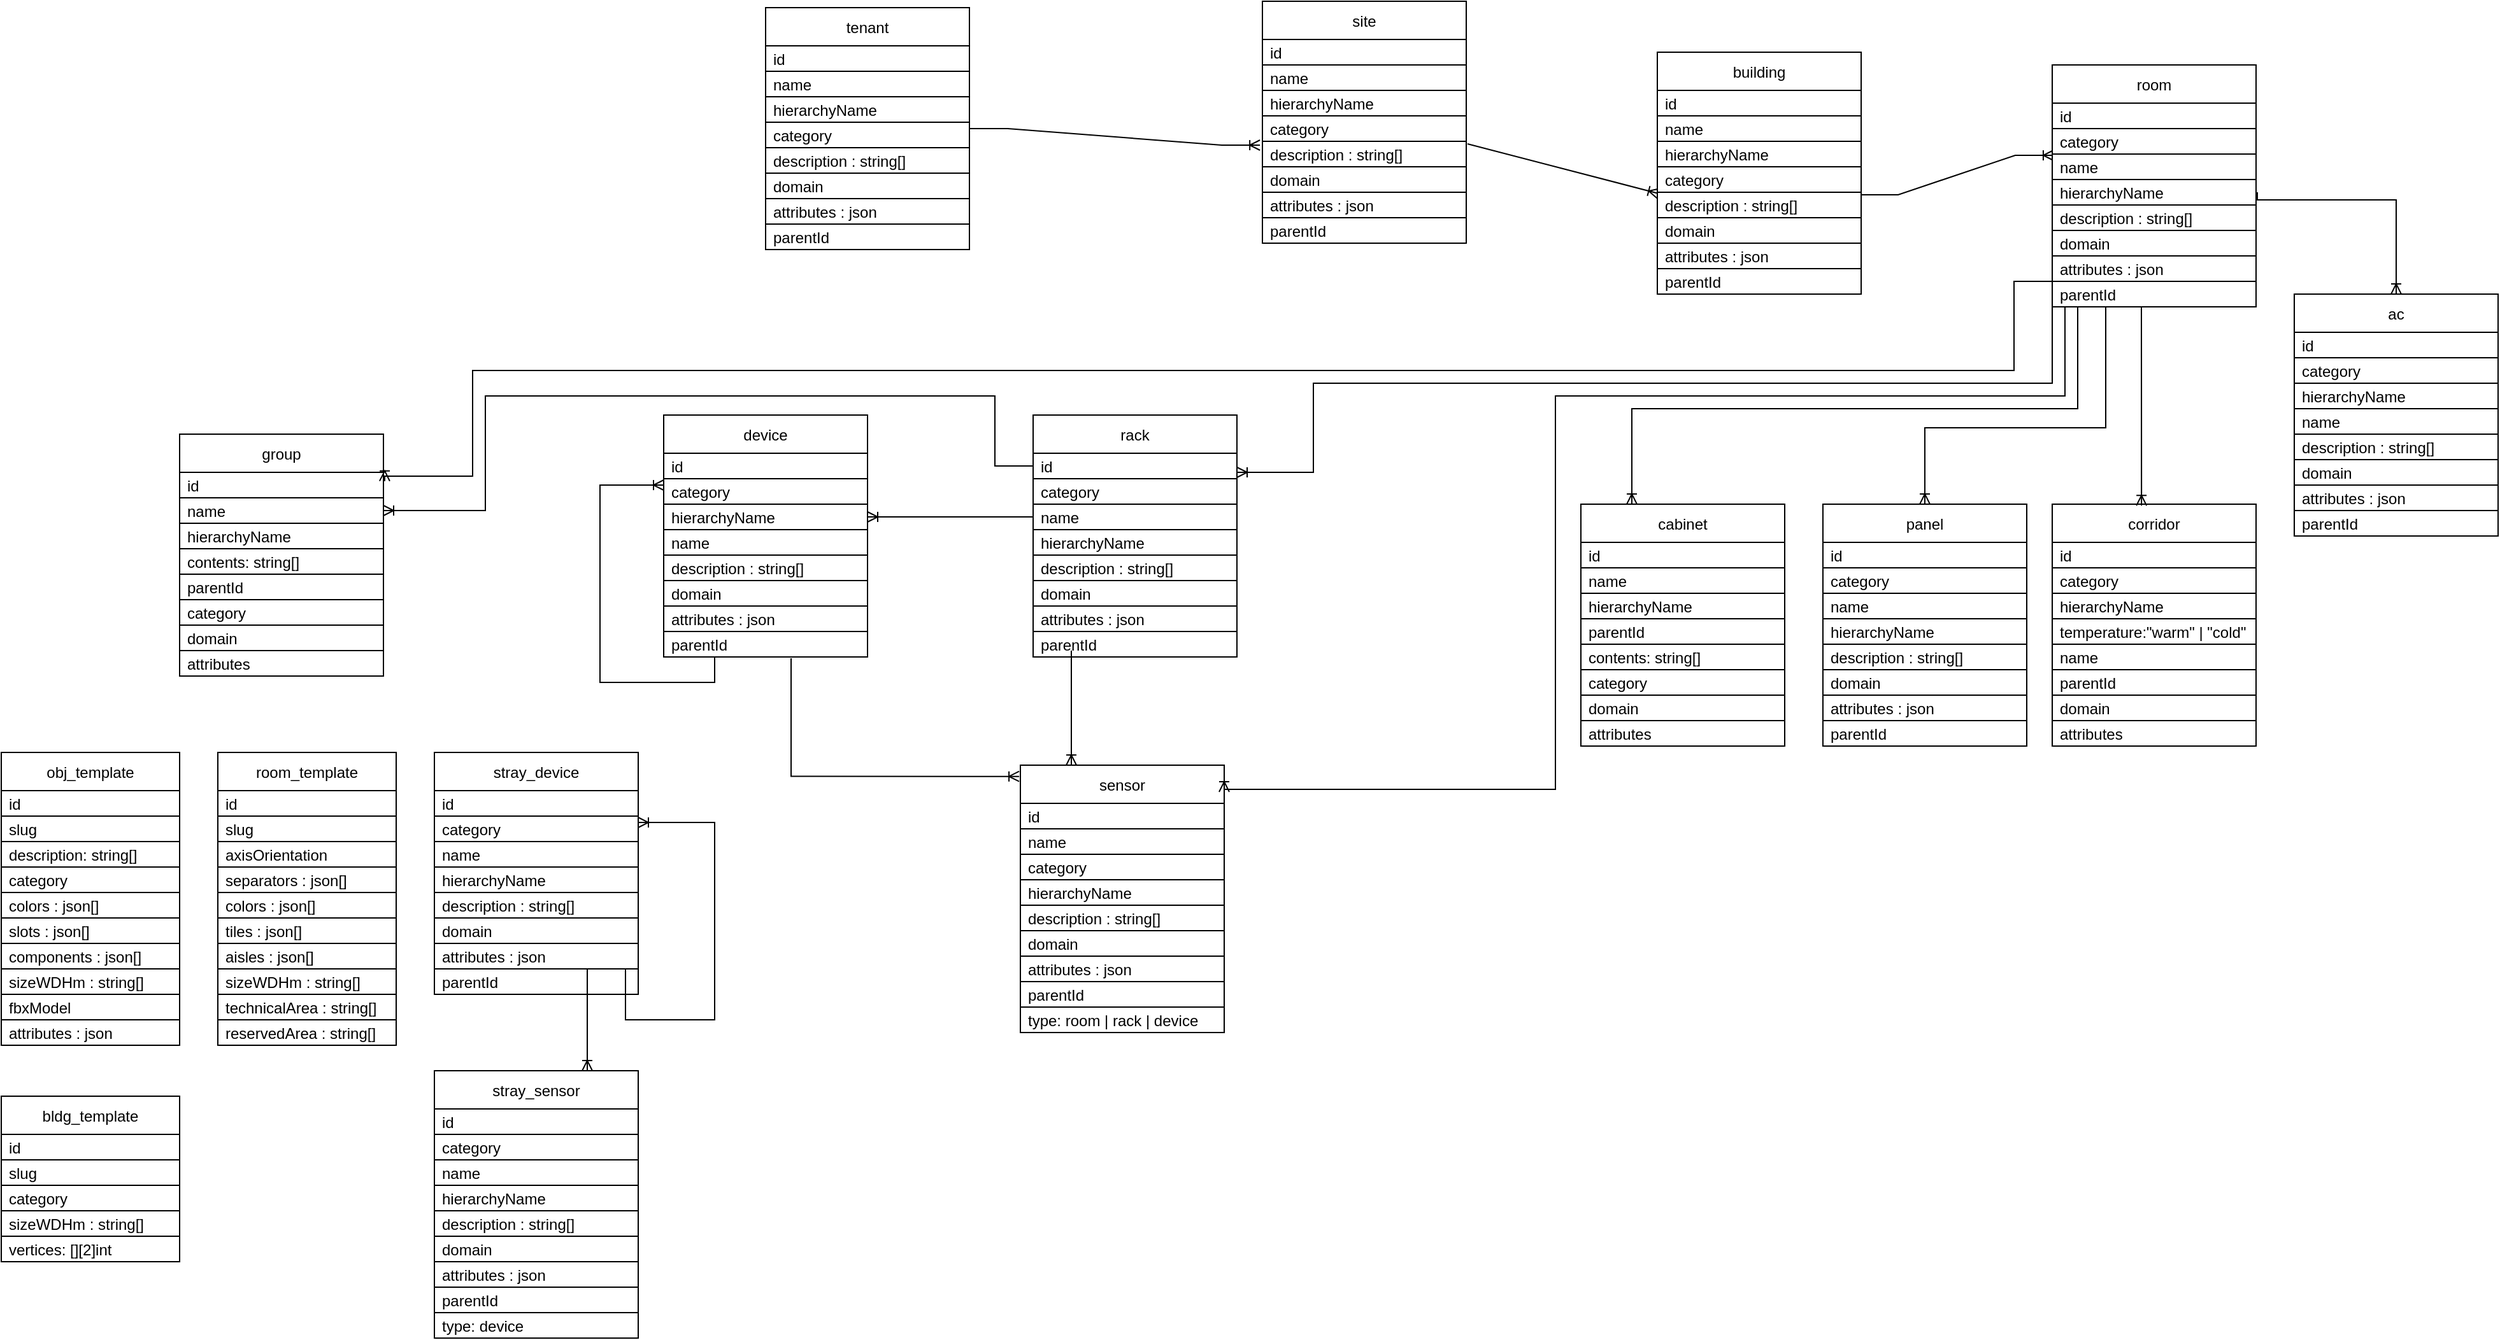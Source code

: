 <mxfile version="20.3.0" type="device"><diagram id="meTx0WtoYYpNzqeiQtGs" name="Page-1"><mxGraphModel dx="2802" dy="1637" grid="1" gridSize="10" guides="1" tooltips="1" connect="1" arrows="1" fold="1" page="1" pageScale="1" pageWidth="850" pageHeight="1100" math="0" shadow="0"><root><mxCell id="0"/><mxCell id="1" parent="0"/><mxCell id="W4NoNG58DEgdlrmgevyF-1" value="tenant" style="swimlane;fontStyle=0;childLayout=stackLayout;horizontal=1;startSize=30;horizontalStack=0;resizeParent=1;resizeParentMax=0;resizeLast=0;collapsible=1;marginBottom=0;fillColor=default;strokeColor=default;fontColor=default;" parent="1" vertex="1"><mxGeometry x="-520" y="-85" width="160" height="190" as="geometry"><mxRectangle x="-50" y="20" width="70" height="30" as="alternateBounds"/></mxGeometry></mxCell><mxCell id="W4NoNG58DEgdlrmgevyF-2" value="id" style="text;strokeColor=default;fillColor=default;align=left;verticalAlign=middle;spacingLeft=4;spacingRight=4;overflow=hidden;points=[[0,0.5],[1,0.5]];portConstraint=eastwest;rotatable=0;fontColor=default;" parent="W4NoNG58DEgdlrmgevyF-1" vertex="1"><mxGeometry y="30" width="160" height="20" as="geometry"/></mxCell><mxCell id="9FsWq0NUqokNXj0g5b_H-3" value="name" style="text;strokeColor=default;fillColor=default;align=left;verticalAlign=middle;spacingLeft=4;spacingRight=4;overflow=hidden;points=[[0,0.5],[1,0.5]];portConstraint=eastwest;rotatable=0;fontColor=default;" vertex="1" parent="W4NoNG58DEgdlrmgevyF-1"><mxGeometry y="50" width="160" height="20" as="geometry"/></mxCell><mxCell id="9FsWq0NUqokNXj0g5b_H-4" value="hierarchyName" style="text;strokeColor=default;fillColor=default;align=left;verticalAlign=middle;spacingLeft=4;spacingRight=4;overflow=hidden;points=[[0,0.5],[1,0.5]];portConstraint=eastwest;rotatable=0;fontColor=default;" vertex="1" parent="W4NoNG58DEgdlrmgevyF-1"><mxGeometry y="70" width="160" height="20" as="geometry"/></mxCell><mxCell id="W4NoNG58DEgdlrmgevyF-3" value="category" style="text;strokeColor=default;fillColor=default;align=left;verticalAlign=middle;spacingLeft=4;spacingRight=4;overflow=hidden;points=[[0,0.5],[1,0.5]];portConstraint=eastwest;rotatable=0;fontColor=default;" parent="W4NoNG58DEgdlrmgevyF-1" vertex="1"><mxGeometry y="90" width="160" height="20" as="geometry"/></mxCell><mxCell id="W4NoNG58DEgdlrmgevyF-4" value="description : string[]" style="text;strokeColor=default;fillColor=default;align=left;verticalAlign=middle;spacingLeft=4;spacingRight=4;overflow=hidden;points=[[0,0.5],[1,0.5]];portConstraint=eastwest;rotatable=0;fontColor=default;" parent="W4NoNG58DEgdlrmgevyF-1" vertex="1"><mxGeometry y="110" width="160" height="20" as="geometry"/></mxCell><mxCell id="W4NoNG58DEgdlrmgevyF-47" value="domain" style="text;strokeColor=default;fillColor=default;align=left;verticalAlign=middle;spacingLeft=4;spacingRight=4;overflow=hidden;points=[[0,0.5],[1,0.5]];portConstraint=eastwest;rotatable=0;fontColor=default;" parent="W4NoNG58DEgdlrmgevyF-1" vertex="1"><mxGeometry y="130" width="160" height="20" as="geometry"/></mxCell><mxCell id="W4NoNG58DEgdlrmgevyF-49" value="attributes : json" style="text;strokeColor=default;fillColor=default;align=left;verticalAlign=middle;spacingLeft=4;spacingRight=4;overflow=hidden;points=[[0,0.5],[1,0.5]];portConstraint=eastwest;rotatable=0;fontColor=default;" parent="W4NoNG58DEgdlrmgevyF-1" vertex="1"><mxGeometry y="150" width="160" height="20" as="geometry"/></mxCell><mxCell id="YZww567TsBIArcJfv_mn-127" value="parentId" style="text;strokeColor=default;fillColor=default;align=left;verticalAlign=middle;spacingLeft=4;spacingRight=4;overflow=hidden;points=[[0,0.5],[1,0.5]];portConstraint=eastwest;rotatable=0;fontColor=default;" parent="W4NoNG58DEgdlrmgevyF-1" vertex="1"><mxGeometry y="170" width="160" height="20" as="geometry"/></mxCell><mxCell id="W4NoNG58DEgdlrmgevyF-33" value="" style="endArrow=ERoneToMany;html=1;rounded=0;labelBackgroundColor=default;fontColor=default;strokeColor=default;entryX=-0.012;entryY=0.15;entryDx=0;entryDy=0;exitX=1;exitY=0.5;exitDx=0;exitDy=0;entryPerimeter=0;edgeStyle=entityRelationEdgeStyle;endFill=0;" parent="1" source="W4NoNG58DEgdlrmgevyF-1" target="W4NoNG58DEgdlrmgevyF-55" edge="1"><mxGeometry width="50" height="50" relative="1" as="geometry"><mxPoint x="300" y="180" as="sourcePoint"/><mxPoint x="182.94" y="80" as="targetPoint"/></mxGeometry></mxCell><mxCell id="W4NoNG58DEgdlrmgevyF-34" value="" style="endArrow=ERoneToMany;html=1;rounded=0;labelBackgroundColor=default;fontColor=default;strokeColor=default;entryX=0.006;entryY=1.05;entryDx=0;entryDy=0;entryPerimeter=0;endFill=0;exitX=1.006;exitY=0.1;exitDx=0;exitDy=0;exitPerimeter=0;" parent="1" source="W4NoNG58DEgdlrmgevyF-55" target="W4NoNG58DEgdlrmgevyF-61" edge="1"><mxGeometry width="50" height="50" relative="1" as="geometry"><mxPoint x="320" y="79" as="sourcePoint"/><mxPoint x="371.96" y="79.01" as="targetPoint"/></mxGeometry></mxCell><mxCell id="W4NoNG58DEgdlrmgevyF-35" value="" style="endArrow=ERoneToMany;html=1;rounded=0;labelBackgroundColor=default;fontColor=default;strokeColor=default;exitX=0.994;exitY=0.1;exitDx=0;exitDy=0;exitPerimeter=0;entryX=0.006;entryY=1.05;entryDx=0;entryDy=0;entryPerimeter=0;edgeStyle=entityRelationEdgeStyle;endFill=0;" parent="1" source="W4NoNG58DEgdlrmgevyF-62" target="W4NoNG58DEgdlrmgevyF-69" edge="1"><mxGeometry width="50" height="50" relative="1" as="geometry"><mxPoint x="511.96" y="80.99" as="sourcePoint"/><mxPoint x="560.98" y="80.99" as="targetPoint"/></mxGeometry></mxCell><mxCell id="W4NoNG58DEgdlrmgevyF-41" value="room_template" style="swimlane;fontStyle=0;childLayout=stackLayout;horizontal=1;startSize=30;horizontalStack=0;resizeParent=1;resizeParentMax=0;resizeLast=0;collapsible=1;marginBottom=0;fontColor=default;strokeColor=default;fillColor=default;" parent="1" vertex="1"><mxGeometry x="-950" y="500" width="140" height="230" as="geometry"/></mxCell><mxCell id="W4NoNG58DEgdlrmgevyF-42" value="id" style="text;strokeColor=default;fillColor=none;align=left;verticalAlign=middle;spacingLeft=4;spacingRight=4;overflow=hidden;points=[[0,0.5],[1,0.5]];portConstraint=eastwest;rotatable=0;fontColor=default;" parent="W4NoNG58DEgdlrmgevyF-41" vertex="1"><mxGeometry y="30" width="140" height="20" as="geometry"/></mxCell><mxCell id="W4NoNG58DEgdlrmgevyF-43" value="slug" style="text;strokeColor=default;fillColor=none;align=left;verticalAlign=middle;spacingLeft=4;spacingRight=4;overflow=hidden;points=[[0,0.5],[1,0.5]];portConstraint=eastwest;rotatable=0;fontColor=default;" parent="W4NoNG58DEgdlrmgevyF-41" vertex="1"><mxGeometry y="50" width="140" height="20" as="geometry"/></mxCell><mxCell id="W4NoNG58DEgdlrmgevyF-44" value="axisOrientation" style="text;strokeColor=default;fillColor=none;align=left;verticalAlign=middle;spacingLeft=4;spacingRight=4;overflow=hidden;points=[[0,0.5],[1,0.5]];portConstraint=eastwest;rotatable=0;fontColor=default;" parent="W4NoNG58DEgdlrmgevyF-41" vertex="1"><mxGeometry y="70" width="140" height="20" as="geometry"/></mxCell><mxCell id="W4NoNG58DEgdlrmgevyF-109" value="separators : json[]" style="text;strokeColor=default;fillColor=none;align=left;verticalAlign=middle;spacingLeft=4;spacingRight=4;overflow=hidden;points=[[0,0.5],[1,0.5]];portConstraint=eastwest;rotatable=0;fontColor=default;" parent="W4NoNG58DEgdlrmgevyF-41" vertex="1"><mxGeometry y="90" width="140" height="20" as="geometry"/></mxCell><mxCell id="W4NoNG58DEgdlrmgevyF-108" value="colors : json[]" style="text;strokeColor=default;fillColor=none;align=left;verticalAlign=middle;spacingLeft=4;spacingRight=4;overflow=hidden;points=[[0,0.5],[1,0.5]];portConstraint=eastwest;rotatable=0;fontColor=default;" parent="W4NoNG58DEgdlrmgevyF-41" vertex="1"><mxGeometry y="110" width="140" height="20" as="geometry"/></mxCell><mxCell id="W4NoNG58DEgdlrmgevyF-107" value="tiles : json[]" style="text;strokeColor=default;fillColor=none;align=left;verticalAlign=middle;spacingLeft=4;spacingRight=4;overflow=hidden;points=[[0,0.5],[1,0.5]];portConstraint=eastwest;rotatable=0;fontColor=default;" parent="W4NoNG58DEgdlrmgevyF-41" vertex="1"><mxGeometry y="130" width="140" height="20" as="geometry"/></mxCell><mxCell id="W4NoNG58DEgdlrmgevyF-106" value="aisles : json[]" style="text;strokeColor=default;fillColor=none;align=left;verticalAlign=middle;spacingLeft=4;spacingRight=4;overflow=hidden;points=[[0,0.5],[1,0.5]];portConstraint=eastwest;rotatable=0;fontColor=default;" parent="W4NoNG58DEgdlrmgevyF-41" vertex="1"><mxGeometry y="150" width="140" height="20" as="geometry"/></mxCell><mxCell id="W4NoNG58DEgdlrmgevyF-105" value="sizeWDHm : string[]" style="text;strokeColor=default;fillColor=none;align=left;verticalAlign=middle;spacingLeft=4;spacingRight=4;overflow=hidden;points=[[0,0.5],[1,0.5]];portConstraint=eastwest;rotatable=0;fontColor=default;" parent="W4NoNG58DEgdlrmgevyF-41" vertex="1"><mxGeometry y="170" width="140" height="20" as="geometry"/></mxCell><mxCell id="W4NoNG58DEgdlrmgevyF-111" value="technicalArea : string[]" style="text;strokeColor=default;fillColor=none;align=left;verticalAlign=middle;spacingLeft=4;spacingRight=4;overflow=hidden;points=[[0,0.5],[1,0.5]];portConstraint=eastwest;rotatable=0;fontColor=default;" parent="W4NoNG58DEgdlrmgevyF-41" vertex="1"><mxGeometry y="190" width="140" height="20" as="geometry"/></mxCell><mxCell id="W4NoNG58DEgdlrmgevyF-110" value="reservedArea : string[] " style="text;strokeColor=default;fillColor=none;align=left;verticalAlign=middle;spacingLeft=4;spacingRight=4;overflow=hidden;points=[[0,0.5],[1,0.5]];portConstraint=eastwest;rotatable=0;fontColor=default;" parent="W4NoNG58DEgdlrmgevyF-41" vertex="1"><mxGeometry y="210" width="140" height="20" as="geometry"/></mxCell><mxCell id="W4NoNG58DEgdlrmgevyF-52" value="site" style="swimlane;fontStyle=0;childLayout=stackLayout;horizontal=1;startSize=30;horizontalStack=0;resizeParent=1;resizeParentMax=0;resizeLast=0;collapsible=1;marginBottom=0;fillColor=default;strokeColor=default;fontColor=default;" parent="1" vertex="1"><mxGeometry x="-130" y="-90" width="160" height="190" as="geometry"><mxRectangle x="-50" y="20" width="70" height="30" as="alternateBounds"/></mxGeometry></mxCell><mxCell id="W4NoNG58DEgdlrmgevyF-53" value="id" style="text;strokeColor=default;fillColor=default;align=left;verticalAlign=middle;spacingLeft=4;spacingRight=4;overflow=hidden;points=[[0,0.5],[1,0.5]];portConstraint=eastwest;rotatable=0;fontColor=default;" parent="W4NoNG58DEgdlrmgevyF-52" vertex="1"><mxGeometry y="30" width="160" height="20" as="geometry"/></mxCell><mxCell id="W4NoNG58DEgdlrmgevyF-57" value="name" style="text;strokeColor=default;fillColor=default;align=left;verticalAlign=middle;spacingLeft=4;spacingRight=4;overflow=hidden;points=[[0,0.5],[1,0.5]];portConstraint=eastwest;rotatable=0;fontColor=default;" parent="W4NoNG58DEgdlrmgevyF-52" vertex="1"><mxGeometry y="50" width="160" height="20" as="geometry"/></mxCell><mxCell id="9FsWq0NUqokNXj0g5b_H-5" value="hierarchyName" style="text;strokeColor=default;fillColor=default;align=left;verticalAlign=middle;spacingLeft=4;spacingRight=4;overflow=hidden;points=[[0,0.5],[1,0.5]];portConstraint=eastwest;rotatable=0;fontColor=default;" vertex="1" parent="W4NoNG58DEgdlrmgevyF-52"><mxGeometry y="70" width="160" height="20" as="geometry"/></mxCell><mxCell id="W4NoNG58DEgdlrmgevyF-54" value="category" style="text;strokeColor=default;fillColor=default;align=left;verticalAlign=middle;spacingLeft=4;spacingRight=4;overflow=hidden;points=[[0,0.5],[1,0.5]];portConstraint=eastwest;rotatable=0;fontColor=default;" parent="W4NoNG58DEgdlrmgevyF-52" vertex="1"><mxGeometry y="90" width="160" height="20" as="geometry"/></mxCell><mxCell id="W4NoNG58DEgdlrmgevyF-55" value="description : string[]" style="text;strokeColor=default;fillColor=default;align=left;verticalAlign=middle;spacingLeft=4;spacingRight=4;overflow=hidden;points=[[0,0.5],[1,0.5]];portConstraint=eastwest;rotatable=0;fontColor=default;" parent="W4NoNG58DEgdlrmgevyF-52" vertex="1"><mxGeometry y="110" width="160" height="20" as="geometry"/></mxCell><mxCell id="W4NoNG58DEgdlrmgevyF-56" value="domain" style="text;strokeColor=default;fillColor=default;align=left;verticalAlign=middle;spacingLeft=4;spacingRight=4;overflow=hidden;points=[[0,0.5],[1,0.5]];portConstraint=eastwest;rotatable=0;fontColor=default;" parent="W4NoNG58DEgdlrmgevyF-52" vertex="1"><mxGeometry y="130" width="160" height="20" as="geometry"/></mxCell><mxCell id="W4NoNG58DEgdlrmgevyF-58" value="attributes : json" style="text;strokeColor=default;fillColor=default;align=left;verticalAlign=middle;spacingLeft=4;spacingRight=4;overflow=hidden;points=[[0,0.5],[1,0.5]];portConstraint=eastwest;rotatable=0;fontColor=default;" parent="W4NoNG58DEgdlrmgevyF-52" vertex="1"><mxGeometry y="150" width="160" height="20" as="geometry"/></mxCell><mxCell id="YZww567TsBIArcJfv_mn-128" value="parentId" style="text;strokeColor=default;fillColor=default;align=left;verticalAlign=middle;spacingLeft=4;spacingRight=4;overflow=hidden;points=[[0,0.5],[1,0.5]];portConstraint=eastwest;rotatable=0;fontColor=default;" parent="W4NoNG58DEgdlrmgevyF-52" vertex="1"><mxGeometry y="170" width="160" height="20" as="geometry"/></mxCell><mxCell id="W4NoNG58DEgdlrmgevyF-59" value="building" style="swimlane;fontStyle=0;childLayout=stackLayout;horizontal=1;startSize=30;horizontalStack=0;resizeParent=1;resizeParentMax=0;resizeLast=0;collapsible=1;marginBottom=0;fillColor=default;strokeColor=default;fontColor=default;" parent="1" vertex="1"><mxGeometry x="180" y="-50" width="160" height="190" as="geometry"><mxRectangle x="-50" y="20" width="70" height="30" as="alternateBounds"/></mxGeometry></mxCell><mxCell id="W4NoNG58DEgdlrmgevyF-60" value="id" style="text;strokeColor=default;fillColor=default;align=left;verticalAlign=middle;spacingLeft=4;spacingRight=4;overflow=hidden;points=[[0,0.5],[1,0.5]];portConstraint=eastwest;rotatable=0;fontColor=default;" parent="W4NoNG58DEgdlrmgevyF-59" vertex="1"><mxGeometry y="30" width="160" height="20" as="geometry"/></mxCell><mxCell id="W4NoNG58DEgdlrmgevyF-64" value="name" style="text;strokeColor=default;fillColor=default;align=left;verticalAlign=middle;spacingLeft=4;spacingRight=4;overflow=hidden;points=[[0,0.5],[1,0.5]];portConstraint=eastwest;rotatable=0;fontColor=default;" parent="W4NoNG58DEgdlrmgevyF-59" vertex="1"><mxGeometry y="50" width="160" height="20" as="geometry"/></mxCell><mxCell id="9FsWq0NUqokNXj0g5b_H-6" value="hierarchyName" style="text;strokeColor=default;fillColor=default;align=left;verticalAlign=middle;spacingLeft=4;spacingRight=4;overflow=hidden;points=[[0,0.5],[1,0.5]];portConstraint=eastwest;rotatable=0;fontColor=default;" vertex="1" parent="W4NoNG58DEgdlrmgevyF-59"><mxGeometry y="70" width="160" height="20" as="geometry"/></mxCell><mxCell id="W4NoNG58DEgdlrmgevyF-61" value="category" style="text;strokeColor=default;fillColor=default;align=left;verticalAlign=middle;spacingLeft=4;spacingRight=4;overflow=hidden;points=[[0,0.5],[1,0.5]];portConstraint=eastwest;rotatable=0;fontColor=default;" parent="W4NoNG58DEgdlrmgevyF-59" vertex="1"><mxGeometry y="90" width="160" height="20" as="geometry"/></mxCell><mxCell id="W4NoNG58DEgdlrmgevyF-62" value="description : string[]" style="text;strokeColor=default;fillColor=default;align=left;verticalAlign=middle;spacingLeft=4;spacingRight=4;overflow=hidden;points=[[0,0.5],[1,0.5]];portConstraint=eastwest;rotatable=0;fontColor=default;" parent="W4NoNG58DEgdlrmgevyF-59" vertex="1"><mxGeometry y="110" width="160" height="20" as="geometry"/></mxCell><mxCell id="W4NoNG58DEgdlrmgevyF-63" value="domain" style="text;strokeColor=default;fillColor=default;align=left;verticalAlign=middle;spacingLeft=4;spacingRight=4;overflow=hidden;points=[[0,0.5],[1,0.5]];portConstraint=eastwest;rotatable=0;fontColor=default;" parent="W4NoNG58DEgdlrmgevyF-59" vertex="1"><mxGeometry y="130" width="160" height="20" as="geometry"/></mxCell><mxCell id="W4NoNG58DEgdlrmgevyF-65" value="attributes : json" style="text;strokeColor=default;fillColor=default;align=left;verticalAlign=middle;spacingLeft=4;spacingRight=4;overflow=hidden;points=[[0,0.5],[1,0.5]];portConstraint=eastwest;rotatable=0;fontColor=default;" parent="W4NoNG58DEgdlrmgevyF-59" vertex="1"><mxGeometry y="150" width="160" height="20" as="geometry"/></mxCell><mxCell id="YZww567TsBIArcJfv_mn-129" value="parentId" style="text;strokeColor=default;fillColor=default;align=left;verticalAlign=middle;spacingLeft=4;spacingRight=4;overflow=hidden;points=[[0,0.5],[1,0.5]];portConstraint=eastwest;rotatable=0;fontColor=default;" parent="W4NoNG58DEgdlrmgevyF-59" vertex="1"><mxGeometry y="170" width="160" height="20" as="geometry"/></mxCell><mxCell id="W4NoNG58DEgdlrmgevyF-67" value="room" style="swimlane;fontStyle=0;childLayout=stackLayout;horizontal=1;startSize=30;horizontalStack=0;resizeParent=1;resizeParentMax=0;resizeLast=0;collapsible=1;marginBottom=0;fillColor=default;strokeColor=default;fontColor=default;" parent="1" vertex="1"><mxGeometry x="490" y="-40" width="160" height="190" as="geometry"><mxRectangle x="-50" y="20" width="70" height="30" as="alternateBounds"/></mxGeometry></mxCell><mxCell id="W4NoNG58DEgdlrmgevyF-68" value="id" style="text;strokeColor=default;fillColor=default;align=left;verticalAlign=middle;spacingLeft=4;spacingRight=4;overflow=hidden;points=[[0,0.5],[1,0.5]];portConstraint=eastwest;rotatable=0;fontColor=default;" parent="W4NoNG58DEgdlrmgevyF-67" vertex="1"><mxGeometry y="30" width="160" height="20" as="geometry"/></mxCell><mxCell id="W4NoNG58DEgdlrmgevyF-69" value="category" style="text;strokeColor=default;fillColor=default;align=left;verticalAlign=middle;spacingLeft=4;spacingRight=4;overflow=hidden;points=[[0,0.5],[1,0.5]];portConstraint=eastwest;rotatable=0;fontColor=default;" parent="W4NoNG58DEgdlrmgevyF-67" vertex="1"><mxGeometry y="50" width="160" height="20" as="geometry"/></mxCell><mxCell id="W4NoNG58DEgdlrmgevyF-72" value="name" style="text;strokeColor=default;fillColor=default;align=left;verticalAlign=middle;spacingLeft=4;spacingRight=4;overflow=hidden;points=[[0,0.5],[1,0.5]];portConstraint=eastwest;rotatable=0;fontColor=default;" parent="W4NoNG58DEgdlrmgevyF-67" vertex="1"><mxGeometry y="70" width="160" height="20" as="geometry"/></mxCell><mxCell id="9FsWq0NUqokNXj0g5b_H-7" value="hierarchyName" style="text;strokeColor=default;fillColor=default;align=left;verticalAlign=middle;spacingLeft=4;spacingRight=4;overflow=hidden;points=[[0,0.5],[1,0.5]];portConstraint=eastwest;rotatable=0;fontColor=default;" vertex="1" parent="W4NoNG58DEgdlrmgevyF-67"><mxGeometry y="90" width="160" height="20" as="geometry"/></mxCell><mxCell id="W4NoNG58DEgdlrmgevyF-70" value="description : string[]" style="text;strokeColor=default;fillColor=default;align=left;verticalAlign=middle;spacingLeft=4;spacingRight=4;overflow=hidden;points=[[0,0.5],[1,0.5]];portConstraint=eastwest;rotatable=0;fontColor=default;" parent="W4NoNG58DEgdlrmgevyF-67" vertex="1"><mxGeometry y="110" width="160" height="20" as="geometry"/></mxCell><mxCell id="W4NoNG58DEgdlrmgevyF-71" value="domain" style="text;strokeColor=default;fillColor=default;align=left;verticalAlign=middle;spacingLeft=4;spacingRight=4;overflow=hidden;points=[[0,0.5],[1,0.5]];portConstraint=eastwest;rotatable=0;fontColor=default;" parent="W4NoNG58DEgdlrmgevyF-67" vertex="1"><mxGeometry y="130" width="160" height="20" as="geometry"/></mxCell><mxCell id="W4NoNG58DEgdlrmgevyF-73" value="attributes : json" style="text;strokeColor=default;fillColor=default;align=left;verticalAlign=middle;spacingLeft=4;spacingRight=4;overflow=hidden;points=[[0,0.5],[1,0.5]];portConstraint=eastwest;rotatable=0;fontColor=default;" parent="W4NoNG58DEgdlrmgevyF-67" vertex="1"><mxGeometry y="150" width="160" height="20" as="geometry"/></mxCell><mxCell id="W4NoNG58DEgdlrmgevyF-74" value="" style="text;strokeColor=default;fillColor=default;align=left;verticalAlign=middle;spacingLeft=4;spacingRight=4;overflow=hidden;points=[[0,0.5],[1,0.5]];portConstraint=eastwest;rotatable=0;fontColor=default;" parent="W4NoNG58DEgdlrmgevyF-67" vertex="1"><mxGeometry y="170" width="160" as="geometry"/></mxCell><mxCell id="W4NoNG58DEgdlrmgevyF-75" value="" style="text;strokeColor=default;fillColor=default;align=left;verticalAlign=middle;spacingLeft=4;spacingRight=4;overflow=hidden;points=[[0,0.5],[1,0.5]];portConstraint=eastwest;rotatable=0;fontColor=default;" parent="W4NoNG58DEgdlrmgevyF-67" vertex="1"><mxGeometry y="170" width="160" as="geometry"/></mxCell><mxCell id="W4NoNG58DEgdlrmgevyF-81" value="" style="text;strokeColor=default;fillColor=default;align=left;verticalAlign=middle;spacingLeft=4;spacingRight=4;overflow=hidden;points=[[0,0.5],[1,0.5]];portConstraint=eastwest;rotatable=0;fontColor=default;" parent="W4NoNG58DEgdlrmgevyF-67" vertex="1"><mxGeometry y="170" width="160" as="geometry"/></mxCell><mxCell id="YZww567TsBIArcJfv_mn-132" value="parentId" style="text;strokeColor=default;fillColor=default;align=left;verticalAlign=middle;spacingLeft=4;spacingRight=4;overflow=hidden;points=[[0,0.5],[1,0.5]];portConstraint=eastwest;rotatable=0;fontColor=default;" parent="W4NoNG58DEgdlrmgevyF-67" vertex="1"><mxGeometry y="170" width="160" height="20" as="geometry"/></mxCell><mxCell id="W4NoNG58DEgdlrmgevyF-101" style="edgeStyle=orthogonalEdgeStyle;rounded=0;orthogonalLoop=1;jettySize=auto;html=1;exitX=0;exitY=0.5;exitDx=0;exitDy=0;labelBackgroundColor=default;fontColor=default;endArrow=ERoneToMany;endFill=0;strokeColor=default;entryX=1;entryY=0.5;entryDx=0;entryDy=0;" parent="1" source="W4NoNG58DEgdlrmgevyF-82" target="9FsWq0NUqokNXj0g5b_H-8" edge="1"><mxGeometry relative="1" as="geometry"><Array as="points"><mxPoint x="-310" y="315"/></Array><mxPoint x="-400" y="320" as="targetPoint"/></mxGeometry></mxCell><mxCell id="W4NoNG58DEgdlrmgevyF-82" value="rack" style="swimlane;fontStyle=0;childLayout=stackLayout;horizontal=1;startSize=30;horizontalStack=0;resizeParent=1;resizeParentMax=0;resizeLast=0;collapsible=1;marginBottom=0;fillColor=default;strokeColor=default;fontColor=default;" parent="1" vertex="1"><mxGeometry x="-310" y="235" width="160" height="190" as="geometry"><mxRectangle x="-50" y="20" width="70" height="30" as="alternateBounds"/></mxGeometry></mxCell><mxCell id="W4NoNG58DEgdlrmgevyF-83" value="id" style="text;strokeColor=default;fillColor=default;align=left;verticalAlign=middle;spacingLeft=4;spacingRight=4;overflow=hidden;points=[[0,0.5],[1,0.5]];portConstraint=eastwest;rotatable=0;fontColor=default;" parent="W4NoNG58DEgdlrmgevyF-82" vertex="1"><mxGeometry y="30" width="160" height="20" as="geometry"/></mxCell><mxCell id="W4NoNG58DEgdlrmgevyF-84" value="category" style="text;strokeColor=default;fillColor=default;align=left;verticalAlign=middle;spacingLeft=4;spacingRight=4;overflow=hidden;points=[[0,0.5],[1,0.5]];portConstraint=eastwest;rotatable=0;fontColor=default;" parent="W4NoNG58DEgdlrmgevyF-82" vertex="1"><mxGeometry y="50" width="160" height="20" as="geometry"/></mxCell><mxCell id="W4NoNG58DEgdlrmgevyF-87" value="name" style="text;strokeColor=default;fillColor=default;align=left;verticalAlign=middle;spacingLeft=4;spacingRight=4;overflow=hidden;points=[[0,0.5],[1,0.5]];portConstraint=eastwest;rotatable=0;fontColor=default;" parent="W4NoNG58DEgdlrmgevyF-82" vertex="1"><mxGeometry y="70" width="160" height="20" as="geometry"/></mxCell><mxCell id="9FsWq0NUqokNXj0g5b_H-9" value="hierarchyName" style="text;strokeColor=default;fillColor=default;align=left;verticalAlign=middle;spacingLeft=4;spacingRight=4;overflow=hidden;points=[[0,0.5],[1,0.5]];portConstraint=eastwest;rotatable=0;fontColor=default;" vertex="1" parent="W4NoNG58DEgdlrmgevyF-82"><mxGeometry y="90" width="160" height="20" as="geometry"/></mxCell><mxCell id="W4NoNG58DEgdlrmgevyF-85" value="description : string[]" style="text;strokeColor=default;fillColor=default;align=left;verticalAlign=middle;spacingLeft=4;spacingRight=4;overflow=hidden;points=[[0,0.5],[1,0.5]];portConstraint=eastwest;rotatable=0;fontColor=default;" parent="W4NoNG58DEgdlrmgevyF-82" vertex="1"><mxGeometry y="110" width="160" height="20" as="geometry"/></mxCell><mxCell id="W4NoNG58DEgdlrmgevyF-86" value="domain" style="text;strokeColor=default;fillColor=default;align=left;verticalAlign=middle;spacingLeft=4;spacingRight=4;overflow=hidden;points=[[0,0.5],[1,0.5]];portConstraint=eastwest;rotatable=0;fontColor=default;" parent="W4NoNG58DEgdlrmgevyF-82" vertex="1"><mxGeometry y="130" width="160" height="20" as="geometry"/></mxCell><mxCell id="W4NoNG58DEgdlrmgevyF-88" value="attributes : json" style="text;strokeColor=default;fillColor=default;align=left;verticalAlign=middle;spacingLeft=4;spacingRight=4;overflow=hidden;points=[[0,0.5],[1,0.5]];portConstraint=eastwest;rotatable=0;fontColor=default;" parent="W4NoNG58DEgdlrmgevyF-82" vertex="1"><mxGeometry y="150" width="160" height="20" as="geometry"/></mxCell><mxCell id="W4NoNG58DEgdlrmgevyF-97" value="parentId" style="text;strokeColor=default;fillColor=default;align=left;verticalAlign=middle;spacingLeft=4;spacingRight=4;overflow=hidden;points=[[0,0.5],[1,0.5]];portConstraint=eastwest;rotatable=0;fontColor=default;" parent="W4NoNG58DEgdlrmgevyF-82" vertex="1"><mxGeometry y="170" width="160" height="20" as="geometry"/></mxCell><mxCell id="W4NoNG58DEgdlrmgevyF-89" value="device" style="swimlane;fontStyle=0;childLayout=stackLayout;horizontal=1;startSize=30;horizontalStack=0;resizeParent=1;resizeParentMax=0;resizeLast=0;collapsible=1;marginBottom=0;fillColor=default;strokeColor=default;fontColor=default;" parent="1" vertex="1"><mxGeometry x="-600" y="235" width="160" height="190" as="geometry"><mxRectangle x="-50" y="20" width="70" height="30" as="alternateBounds"/></mxGeometry></mxCell><mxCell id="W4NoNG58DEgdlrmgevyF-90" value="id" style="text;strokeColor=default;fillColor=default;align=left;verticalAlign=middle;spacingLeft=4;spacingRight=4;overflow=hidden;points=[[0,0.5],[1,0.5]];portConstraint=eastwest;rotatable=0;fontColor=default;" parent="W4NoNG58DEgdlrmgevyF-89" vertex="1"><mxGeometry y="30" width="160" height="20" as="geometry"/></mxCell><mxCell id="W4NoNG58DEgdlrmgevyF-91" value="category" style="text;strokeColor=default;fillColor=default;align=left;verticalAlign=middle;spacingLeft=4;spacingRight=4;overflow=hidden;points=[[0,0.5],[1,0.5]];portConstraint=eastwest;rotatable=0;fontColor=default;" parent="W4NoNG58DEgdlrmgevyF-89" vertex="1"><mxGeometry y="50" width="160" height="20" as="geometry"/></mxCell><mxCell id="9FsWq0NUqokNXj0g5b_H-8" value="hierarchyName" style="text;strokeColor=default;fillColor=default;align=left;verticalAlign=middle;spacingLeft=4;spacingRight=4;overflow=hidden;points=[[0,0.5],[1,0.5]];portConstraint=eastwest;rotatable=0;fontColor=default;" vertex="1" parent="W4NoNG58DEgdlrmgevyF-89"><mxGeometry y="70" width="160" height="20" as="geometry"/></mxCell><mxCell id="W4NoNG58DEgdlrmgevyF-94" value="name" style="text;strokeColor=default;fillColor=default;align=left;verticalAlign=middle;spacingLeft=4;spacingRight=4;overflow=hidden;points=[[0,0.5],[1,0.5]];portConstraint=eastwest;rotatable=0;fontColor=default;" parent="W4NoNG58DEgdlrmgevyF-89" vertex="1"><mxGeometry y="90" width="160" height="20" as="geometry"/></mxCell><mxCell id="W4NoNG58DEgdlrmgevyF-92" value="description : string[]" style="text;strokeColor=default;fillColor=default;align=left;verticalAlign=middle;spacingLeft=4;spacingRight=4;overflow=hidden;points=[[0,0.5],[1,0.5]];portConstraint=eastwest;rotatable=0;fontColor=default;" parent="W4NoNG58DEgdlrmgevyF-89" vertex="1"><mxGeometry y="110" width="160" height="20" as="geometry"/></mxCell><mxCell id="W4NoNG58DEgdlrmgevyF-93" value="domain" style="text;strokeColor=default;fillColor=default;align=left;verticalAlign=middle;spacingLeft=4;spacingRight=4;overflow=hidden;points=[[0,0.5],[1,0.5]];portConstraint=eastwest;rotatable=0;fontColor=default;" parent="W4NoNG58DEgdlrmgevyF-89" vertex="1"><mxGeometry y="130" width="160" height="20" as="geometry"/></mxCell><mxCell id="W4NoNG58DEgdlrmgevyF-95" value="attributes : json" style="text;strokeColor=default;fillColor=default;align=left;verticalAlign=middle;spacingLeft=4;spacingRight=4;overflow=hidden;points=[[0,0.5],[1,0.5]];portConstraint=eastwest;rotatable=0;fontColor=default;" parent="W4NoNG58DEgdlrmgevyF-89" vertex="1"><mxGeometry y="150" width="160" height="20" as="geometry"/></mxCell><mxCell id="W4NoNG58DEgdlrmgevyF-96" value="parentId" style="text;strokeColor=default;fillColor=default;align=left;verticalAlign=middle;spacingLeft=4;spacingRight=4;overflow=hidden;points=[[0,0.5],[1,0.5]];portConstraint=eastwest;rotatable=0;fontColor=default;" parent="W4NoNG58DEgdlrmgevyF-89" vertex="1"><mxGeometry y="170" width="160" height="20" as="geometry"/></mxCell><mxCell id="YZww567TsBIArcJfv_mn-25" style="edgeStyle=orthogonalEdgeStyle;rounded=0;orthogonalLoop=1;jettySize=auto;html=1;labelBackgroundColor=default;fontColor=default;endArrow=ERoneToMany;endFill=0;strokeColor=default;exitX=0.25;exitY=1;exitDx=0;exitDy=0;" parent="W4NoNG58DEgdlrmgevyF-89" source="W4NoNG58DEgdlrmgevyF-89" edge="1"><mxGeometry relative="1" as="geometry"><mxPoint x="65" y="198" as="sourcePoint"/><mxPoint y="55" as="targetPoint"/><Array as="points"><mxPoint x="40" y="210"/><mxPoint x="-50" y="210"/><mxPoint x="-50" y="55"/></Array></mxGeometry></mxCell><mxCell id="W4NoNG58DEgdlrmgevyF-98" value="" style="endArrow=ERoneToMany;html=1;rounded=0;labelBackgroundColor=default;fontColor=default;strokeColor=default;edgeStyle=orthogonalEdgeStyle;endFill=0;exitX=0;exitY=0.5;exitDx=0;exitDy=0;" parent="1" source="W4NoNG58DEgdlrmgevyF-72" edge="1"><mxGeometry width="50" height="50" relative="1" as="geometry"><mxPoint x="440" y="270" as="sourcePoint"/><mxPoint x="-150" y="280" as="targetPoint"/><Array as="points"><mxPoint x="490" y="210"/><mxPoint x="-90" y="210"/><mxPoint x="-90" y="280"/></Array></mxGeometry></mxCell><mxCell id="W4NoNG58DEgdlrmgevyF-119" value="obj_template" style="swimlane;fontStyle=0;childLayout=stackLayout;horizontal=1;startSize=30;horizontalStack=0;resizeParent=1;resizeParentMax=0;resizeLast=0;collapsible=1;marginBottom=0;fontColor=default;strokeColor=default;fillColor=default;" parent="1" vertex="1"><mxGeometry x="-1120" y="500" width="140" height="230" as="geometry"/></mxCell><mxCell id="W4NoNG58DEgdlrmgevyF-120" value="id" style="text;strokeColor=default;fillColor=none;align=left;verticalAlign=middle;spacingLeft=4;spacingRight=4;overflow=hidden;points=[[0,0.5],[1,0.5]];portConstraint=eastwest;rotatable=0;fontColor=default;" parent="W4NoNG58DEgdlrmgevyF-119" vertex="1"><mxGeometry y="30" width="140" height="20" as="geometry"/></mxCell><mxCell id="W4NoNG58DEgdlrmgevyF-121" value="slug" style="text;strokeColor=default;fillColor=none;align=left;verticalAlign=middle;spacingLeft=4;spacingRight=4;overflow=hidden;points=[[0,0.5],[1,0.5]];portConstraint=eastwest;rotatable=0;fontColor=default;" parent="W4NoNG58DEgdlrmgevyF-119" vertex="1"><mxGeometry y="50" width="140" height="20" as="geometry"/></mxCell><mxCell id="W4NoNG58DEgdlrmgevyF-122" value="description: string[]" style="text;strokeColor=default;fillColor=none;align=left;verticalAlign=middle;spacingLeft=4;spacingRight=4;overflow=hidden;points=[[0,0.5],[1,0.5]];portConstraint=eastwest;rotatable=0;fontColor=default;" parent="W4NoNG58DEgdlrmgevyF-119" vertex="1"><mxGeometry y="70" width="140" height="20" as="geometry"/></mxCell><mxCell id="W4NoNG58DEgdlrmgevyF-123" value="category" style="text;strokeColor=default;fillColor=none;align=left;verticalAlign=middle;spacingLeft=4;spacingRight=4;overflow=hidden;points=[[0,0.5],[1,0.5]];portConstraint=eastwest;rotatable=0;fontColor=default;" parent="W4NoNG58DEgdlrmgevyF-119" vertex="1"><mxGeometry y="90" width="140" height="20" as="geometry"/></mxCell><mxCell id="W4NoNG58DEgdlrmgevyF-124" value="colors : json[]" style="text;strokeColor=default;fillColor=none;align=left;verticalAlign=middle;spacingLeft=4;spacingRight=4;overflow=hidden;points=[[0,0.5],[1,0.5]];portConstraint=eastwest;rotatable=0;fontColor=default;" parent="W4NoNG58DEgdlrmgevyF-119" vertex="1"><mxGeometry y="110" width="140" height="20" as="geometry"/></mxCell><mxCell id="W4NoNG58DEgdlrmgevyF-125" value="slots : json[]" style="text;strokeColor=default;fillColor=none;align=left;verticalAlign=middle;spacingLeft=4;spacingRight=4;overflow=hidden;points=[[0,0.5],[1,0.5]];portConstraint=eastwest;rotatable=0;fontColor=default;" parent="W4NoNG58DEgdlrmgevyF-119" vertex="1"><mxGeometry y="130" width="140" height="20" as="geometry"/></mxCell><mxCell id="W4NoNG58DEgdlrmgevyF-126" value="components : json[]" style="text;strokeColor=default;fillColor=none;align=left;verticalAlign=middle;spacingLeft=4;spacingRight=4;overflow=hidden;points=[[0,0.5],[1,0.5]];portConstraint=eastwest;rotatable=0;fontColor=default;" parent="W4NoNG58DEgdlrmgevyF-119" vertex="1"><mxGeometry y="150" width="140" height="20" as="geometry"/></mxCell><mxCell id="W4NoNG58DEgdlrmgevyF-127" value="sizeWDHm : string[]" style="text;strokeColor=default;fillColor=none;align=left;verticalAlign=middle;spacingLeft=4;spacingRight=4;overflow=hidden;points=[[0,0.5],[1,0.5]];portConstraint=eastwest;rotatable=0;fontColor=default;" parent="W4NoNG58DEgdlrmgevyF-119" vertex="1"><mxGeometry y="170" width="140" height="20" as="geometry"/></mxCell><mxCell id="W4NoNG58DEgdlrmgevyF-128" value="fbxModel" style="text;strokeColor=default;fillColor=none;align=left;verticalAlign=middle;spacingLeft=4;spacingRight=4;overflow=hidden;points=[[0,0.5],[1,0.5]];portConstraint=eastwest;rotatable=0;fontColor=default;" parent="W4NoNG58DEgdlrmgevyF-119" vertex="1"><mxGeometry y="190" width="140" height="20" as="geometry"/></mxCell><mxCell id="W4NoNG58DEgdlrmgevyF-129" value="attributes : json" style="text;strokeColor=default;fillColor=none;align=left;verticalAlign=middle;spacingLeft=4;spacingRight=4;overflow=hidden;points=[[0,0.5],[1,0.5]];portConstraint=eastwest;rotatable=0;fontColor=default;" parent="W4NoNG58DEgdlrmgevyF-119" vertex="1"><mxGeometry y="210" width="140" height="20" as="geometry"/></mxCell><mxCell id="YZww567TsBIArcJfv_mn-1" value="sensor" style="swimlane;fontStyle=0;childLayout=stackLayout;horizontal=1;startSize=30;horizontalStack=0;resizeParent=1;resizeParentMax=0;resizeLast=0;collapsible=1;marginBottom=0;fillColor=default;strokeColor=default;fontColor=default;" parent="1" vertex="1"><mxGeometry x="-320" y="510" width="160" height="210" as="geometry"><mxRectangle x="-50" y="20" width="70" height="30" as="alternateBounds"/></mxGeometry></mxCell><mxCell id="YZww567TsBIArcJfv_mn-2" value="id" style="text;strokeColor=default;fillColor=default;align=left;verticalAlign=middle;spacingLeft=4;spacingRight=4;overflow=hidden;points=[[0,0.5],[1,0.5]];portConstraint=eastwest;rotatable=0;fontColor=default;" parent="YZww567TsBIArcJfv_mn-1" vertex="1"><mxGeometry y="30" width="160" height="20" as="geometry"/></mxCell><mxCell id="YZww567TsBIArcJfv_mn-6" value="name" style="text;strokeColor=default;fillColor=default;align=left;verticalAlign=middle;spacingLeft=4;spacingRight=4;overflow=hidden;points=[[0,0.5],[1,0.5]];portConstraint=eastwest;rotatable=0;fontColor=default;" parent="YZww567TsBIArcJfv_mn-1" vertex="1"><mxGeometry y="50" width="160" height="20" as="geometry"/></mxCell><mxCell id="YZww567TsBIArcJfv_mn-3" value="category" style="text;strokeColor=default;fillColor=default;align=left;verticalAlign=middle;spacingLeft=4;spacingRight=4;overflow=hidden;points=[[0,0.5],[1,0.5]];portConstraint=eastwest;rotatable=0;fontColor=default;" parent="YZww567TsBIArcJfv_mn-1" vertex="1"><mxGeometry y="70" width="160" height="20" as="geometry"/></mxCell><mxCell id="9FsWq0NUqokNXj0g5b_H-14" value="hierarchyName" style="text;strokeColor=default;fillColor=default;align=left;verticalAlign=middle;spacingLeft=4;spacingRight=4;overflow=hidden;points=[[0,0.5],[1,0.5]];portConstraint=eastwest;rotatable=0;fontColor=default;" vertex="1" parent="YZww567TsBIArcJfv_mn-1"><mxGeometry y="90" width="160" height="20" as="geometry"/></mxCell><mxCell id="YZww567TsBIArcJfv_mn-4" value="description : string[]" style="text;strokeColor=default;fillColor=default;align=left;verticalAlign=middle;spacingLeft=4;spacingRight=4;overflow=hidden;points=[[0,0.5],[1,0.5]];portConstraint=eastwest;rotatable=0;fontColor=default;" parent="YZww567TsBIArcJfv_mn-1" vertex="1"><mxGeometry y="110" width="160" height="20" as="geometry"/></mxCell><mxCell id="YZww567TsBIArcJfv_mn-5" value="domain" style="text;strokeColor=default;fillColor=default;align=left;verticalAlign=middle;spacingLeft=4;spacingRight=4;overflow=hidden;points=[[0,0.5],[1,0.5]];portConstraint=eastwest;rotatable=0;fontColor=default;" parent="YZww567TsBIArcJfv_mn-1" vertex="1"><mxGeometry y="130" width="160" height="20" as="geometry"/></mxCell><mxCell id="YZww567TsBIArcJfv_mn-7" value="attributes : json" style="text;strokeColor=default;fillColor=default;align=left;verticalAlign=middle;spacingLeft=4;spacingRight=4;overflow=hidden;points=[[0,0.5],[1,0.5]];portConstraint=eastwest;rotatable=0;fontColor=default;" parent="YZww567TsBIArcJfv_mn-1" vertex="1"><mxGeometry y="150" width="160" height="20" as="geometry"/></mxCell><mxCell id="YZww567TsBIArcJfv_mn-8" value="parentId" style="text;strokeColor=default;fillColor=default;align=left;verticalAlign=middle;spacingLeft=4;spacingRight=4;overflow=hidden;points=[[0,0.5],[1,0.5]];portConstraint=eastwest;rotatable=0;fontColor=default;" parent="YZww567TsBIArcJfv_mn-1" vertex="1"><mxGeometry y="170" width="160" height="20" as="geometry"/></mxCell><mxCell id="f9zaM7w2JXuYj74toVi2-1" value="type: room | rack | device" style="text;strokeColor=default;fillColor=default;align=left;verticalAlign=middle;spacingLeft=4;spacingRight=4;overflow=hidden;points=[[0,0.5],[1,0.5]];portConstraint=eastwest;rotatable=0;fontColor=default;" parent="YZww567TsBIArcJfv_mn-1" vertex="1"><mxGeometry y="190" width="160" height="20" as="geometry"/></mxCell><mxCell id="YZww567TsBIArcJfv_mn-26" style="edgeStyle=orthogonalEdgeStyle;rounded=0;orthogonalLoop=1;jettySize=auto;html=1;entryX=0.25;entryY=0;entryDx=0;entryDy=0;labelBackgroundColor=default;fontColor=default;endArrow=ERoneToMany;endFill=0;strokeColor=default;" parent="1" target="YZww567TsBIArcJfv_mn-1" edge="1"><mxGeometry relative="1" as="geometry"><mxPoint x="-280" y="430" as="sourcePoint"/><mxPoint x="450" y="435" as="targetPoint"/><Array as="points"><mxPoint x="-280" y="420"/></Array></mxGeometry></mxCell><mxCell id="YZww567TsBIArcJfv_mn-27" style="edgeStyle=orthogonalEdgeStyle;rounded=0;orthogonalLoop=1;jettySize=auto;html=1;labelBackgroundColor=default;fontColor=default;endArrow=ERoneToMany;endFill=0;strokeColor=default;entryX=1;entryY=0.1;entryDx=0;entryDy=0;entryPerimeter=0;" parent="1" target="YZww567TsBIArcJfv_mn-1" edge="1"><mxGeometry relative="1" as="geometry"><mxPoint x="500" y="150" as="sourcePoint"/><mxPoint x="100" y="520" as="targetPoint"/><Array as="points"><mxPoint x="500" y="220"/><mxPoint x="100" y="220"/><mxPoint x="100" y="529"/></Array></mxGeometry></mxCell><mxCell id="YZww567TsBIArcJfv_mn-30" value="ac" style="swimlane;fontStyle=0;childLayout=stackLayout;horizontal=1;startSize=30;horizontalStack=0;resizeParent=1;resizeParentMax=0;resizeLast=0;collapsible=1;marginBottom=0;fillColor=default;strokeColor=default;fontColor=default;" parent="1" vertex="1"><mxGeometry x="680" y="140" width="160" height="190" as="geometry"><mxRectangle x="-50" y="20" width="70" height="30" as="alternateBounds"/></mxGeometry></mxCell><mxCell id="YZww567TsBIArcJfv_mn-31" value="id" style="text;strokeColor=default;fillColor=default;align=left;verticalAlign=middle;spacingLeft=4;spacingRight=4;overflow=hidden;points=[[0,0.5],[1,0.5]];portConstraint=eastwest;rotatable=0;fontColor=default;" parent="YZww567TsBIArcJfv_mn-30" vertex="1"><mxGeometry y="30" width="160" height="20" as="geometry"/></mxCell><mxCell id="YZww567TsBIArcJfv_mn-32" value="category" style="text;strokeColor=default;fillColor=default;align=left;verticalAlign=middle;spacingLeft=4;spacingRight=4;overflow=hidden;points=[[0,0.5],[1,0.5]];portConstraint=eastwest;rotatable=0;fontColor=default;" parent="YZww567TsBIArcJfv_mn-30" vertex="1"><mxGeometry y="50" width="160" height="20" as="geometry"/></mxCell><mxCell id="9FsWq0NUqokNXj0g5b_H-10" value="hierarchyName" style="text;strokeColor=default;fillColor=default;align=left;verticalAlign=middle;spacingLeft=4;spacingRight=4;overflow=hidden;points=[[0,0.5],[1,0.5]];portConstraint=eastwest;rotatable=0;fontColor=default;" vertex="1" parent="YZww567TsBIArcJfv_mn-30"><mxGeometry y="70" width="160" height="20" as="geometry"/></mxCell><mxCell id="YZww567TsBIArcJfv_mn-35" value="name" style="text;strokeColor=default;fillColor=default;align=left;verticalAlign=middle;spacingLeft=4;spacingRight=4;overflow=hidden;points=[[0,0.5],[1,0.5]];portConstraint=eastwest;rotatable=0;fontColor=default;" parent="YZww567TsBIArcJfv_mn-30" vertex="1"><mxGeometry y="90" width="160" height="20" as="geometry"/></mxCell><mxCell id="YZww567TsBIArcJfv_mn-33" value="description : string[]" style="text;strokeColor=default;fillColor=default;align=left;verticalAlign=middle;spacingLeft=4;spacingRight=4;overflow=hidden;points=[[0,0.5],[1,0.5]];portConstraint=eastwest;rotatable=0;fontColor=default;" parent="YZww567TsBIArcJfv_mn-30" vertex="1"><mxGeometry y="110" width="160" height="20" as="geometry"/></mxCell><mxCell id="YZww567TsBIArcJfv_mn-34" value="domain" style="text;strokeColor=default;fillColor=default;align=left;verticalAlign=middle;spacingLeft=4;spacingRight=4;overflow=hidden;points=[[0,0.5],[1,0.5]];portConstraint=eastwest;rotatable=0;fontColor=default;" parent="YZww567TsBIArcJfv_mn-30" vertex="1"><mxGeometry y="130" width="160" height="20" as="geometry"/></mxCell><mxCell id="YZww567TsBIArcJfv_mn-36" value="attributes : json" style="text;strokeColor=default;fillColor=default;align=left;verticalAlign=middle;spacingLeft=4;spacingRight=4;overflow=hidden;points=[[0,0.5],[1,0.5]];portConstraint=eastwest;rotatable=0;fontColor=default;" parent="YZww567TsBIArcJfv_mn-30" vertex="1"><mxGeometry y="150" width="160" height="20" as="geometry"/></mxCell><mxCell id="YZww567TsBIArcJfv_mn-37" value="" style="text;strokeColor=default;fillColor=default;align=left;verticalAlign=middle;spacingLeft=4;spacingRight=4;overflow=hidden;points=[[0,0.5],[1,0.5]];portConstraint=eastwest;rotatable=0;fontColor=default;" parent="YZww567TsBIArcJfv_mn-30" vertex="1"><mxGeometry y="170" width="160" as="geometry"/></mxCell><mxCell id="YZww567TsBIArcJfv_mn-56" value="parentId" style="text;strokeColor=default;fillColor=default;align=left;verticalAlign=middle;spacingLeft=4;spacingRight=4;overflow=hidden;points=[[0,0.5],[1,0.5]];portConstraint=eastwest;rotatable=0;fontColor=default;" parent="YZww567TsBIArcJfv_mn-30" vertex="1"><mxGeometry y="170" width="160" height="20" as="geometry"/></mxCell><mxCell id="YZww567TsBIArcJfv_mn-46" value="corridor" style="swimlane;fontStyle=0;childLayout=stackLayout;horizontal=1;startSize=30;horizontalStack=0;resizeParent=1;resizeParentMax=0;resizeLast=0;collapsible=1;marginBottom=0;fillColor=default;strokeColor=default;fontColor=default;" parent="1" vertex="1"><mxGeometry x="490" y="305" width="160" height="190" as="geometry"><mxRectangle x="-50" y="20" width="70" height="30" as="alternateBounds"/></mxGeometry></mxCell><mxCell id="YZww567TsBIArcJfv_mn-47" value="id" style="text;strokeColor=default;fillColor=default;align=left;verticalAlign=middle;spacingLeft=4;spacingRight=4;overflow=hidden;points=[[0,0.5],[1,0.5]];portConstraint=eastwest;rotatable=0;fontColor=default;" parent="YZww567TsBIArcJfv_mn-46" vertex="1"><mxGeometry y="30" width="160" height="20" as="geometry"/></mxCell><mxCell id="YZww567TsBIArcJfv_mn-48" value="category" style="text;strokeColor=default;fillColor=default;align=left;verticalAlign=middle;spacingLeft=4;spacingRight=4;overflow=hidden;points=[[0,0.5],[1,0.5]];portConstraint=eastwest;rotatable=0;fontColor=default;" parent="YZww567TsBIArcJfv_mn-46" vertex="1"><mxGeometry y="50" width="160" height="20" as="geometry"/></mxCell><mxCell id="9FsWq0NUqokNXj0g5b_H-11" value="hierarchyName" style="text;strokeColor=default;fillColor=default;align=left;verticalAlign=middle;spacingLeft=4;spacingRight=4;overflow=hidden;points=[[0,0.5],[1,0.5]];portConstraint=eastwest;rotatable=0;fontColor=default;" vertex="1" parent="YZww567TsBIArcJfv_mn-46"><mxGeometry y="70" width="160" height="20" as="geometry"/></mxCell><mxCell id="YZww567TsBIArcJfv_mn-49" value="temperature:&quot;warm&quot; | &quot;cold&quot;" style="text;strokeColor=default;fillColor=default;align=left;verticalAlign=middle;spacingLeft=4;spacingRight=4;overflow=hidden;points=[[0,0.5],[1,0.5]];portConstraint=eastwest;rotatable=0;fontColor=default;" parent="YZww567TsBIArcJfv_mn-46" vertex="1"><mxGeometry y="90" width="160" height="20" as="geometry"/></mxCell><mxCell id="YZww567TsBIArcJfv_mn-50" value="name" style="text;strokeColor=default;fillColor=default;align=left;verticalAlign=middle;spacingLeft=4;spacingRight=4;overflow=hidden;points=[[0,0.5],[1,0.5]];portConstraint=eastwest;rotatable=0;fontColor=default;" parent="YZww567TsBIArcJfv_mn-46" vertex="1"><mxGeometry y="110" width="160" height="20" as="geometry"/></mxCell><mxCell id="YZww567TsBIArcJfv_mn-51" value="parentId" style="text;strokeColor=default;fillColor=default;align=left;verticalAlign=middle;spacingLeft=4;spacingRight=4;overflow=hidden;points=[[0,0.5],[1,0.5]];portConstraint=eastwest;rotatable=0;fontColor=default;" parent="YZww567TsBIArcJfv_mn-46" vertex="1"><mxGeometry y="130" width="160" height="20" as="geometry"/></mxCell><mxCell id="YZww567TsBIArcJfv_mn-52" value="" style="text;strokeColor=default;fillColor=default;align=left;verticalAlign=middle;spacingLeft=4;spacingRight=4;overflow=hidden;points=[[0,0.5],[1,0.5]];portConstraint=eastwest;rotatable=0;fontColor=default;" parent="YZww567TsBIArcJfv_mn-46" vertex="1"><mxGeometry y="150" width="160" as="geometry"/></mxCell><mxCell id="YZww567TsBIArcJfv_mn-53" value="" style="text;strokeColor=default;fillColor=default;align=left;verticalAlign=middle;spacingLeft=4;spacingRight=4;overflow=hidden;points=[[0,0.5],[1,0.5]];portConstraint=eastwest;rotatable=0;fontColor=default;" parent="YZww567TsBIArcJfv_mn-46" vertex="1"><mxGeometry y="150" width="160" as="geometry"/></mxCell><mxCell id="f9zaM7w2JXuYj74toVi2-12" value="domain" style="text;strokeColor=default;fillColor=default;align=left;verticalAlign=middle;spacingLeft=4;spacingRight=4;overflow=hidden;points=[[0,0.5],[1,0.5]];portConstraint=eastwest;rotatable=0;fontColor=default;" parent="YZww567TsBIArcJfv_mn-46" vertex="1"><mxGeometry y="150" width="160" height="20" as="geometry"/></mxCell><mxCell id="f9zaM7w2JXuYj74toVi2-13" value="attributes" style="text;strokeColor=default;fillColor=default;align=left;verticalAlign=middle;spacingLeft=4;spacingRight=4;overflow=hidden;points=[[0,0.5],[1,0.5]];portConstraint=eastwest;rotatable=0;fontColor=default;" parent="YZww567TsBIArcJfv_mn-46" vertex="1"><mxGeometry y="170" width="160" height="20" as="geometry"/></mxCell><mxCell id="YZww567TsBIArcJfv_mn-76" value="group" style="swimlane;fontStyle=0;childLayout=stackLayout;horizontal=1;startSize=30;horizontalStack=0;resizeParent=1;resizeParentMax=0;resizeLast=0;collapsible=1;marginBottom=0;fillColor=default;strokeColor=default;fontColor=default;" parent="1" vertex="1"><mxGeometry x="-980" y="250" width="160" height="190" as="geometry"><mxRectangle x="-50" y="20" width="70" height="30" as="alternateBounds"/></mxGeometry></mxCell><mxCell id="YZww567TsBIArcJfv_mn-77" value="id" style="text;strokeColor=default;fillColor=default;align=left;verticalAlign=middle;spacingLeft=4;spacingRight=4;overflow=hidden;points=[[0,0.5],[1,0.5]];portConstraint=eastwest;rotatable=0;fontColor=default;" parent="YZww567TsBIArcJfv_mn-76" vertex="1"><mxGeometry y="30" width="160" height="20" as="geometry"/></mxCell><mxCell id="YZww567TsBIArcJfv_mn-78" value="name" style="text;strokeColor=default;fillColor=default;align=left;verticalAlign=middle;spacingLeft=4;spacingRight=4;overflow=hidden;points=[[0,0.5],[1,0.5]];portConstraint=eastwest;rotatable=0;fontColor=default;" parent="YZww567TsBIArcJfv_mn-76" vertex="1"><mxGeometry y="50" width="160" height="20" as="geometry"/></mxCell><mxCell id="9FsWq0NUqokNXj0g5b_H-2" value="hierarchyName" style="text;strokeColor=default;fillColor=default;align=left;verticalAlign=middle;spacingLeft=4;spacingRight=4;overflow=hidden;points=[[0,0.5],[1,0.5]];portConstraint=eastwest;rotatable=0;fontColor=default;" vertex="1" parent="YZww567TsBIArcJfv_mn-76"><mxGeometry y="70" width="160" height="20" as="geometry"/></mxCell><mxCell id="YZww567TsBIArcJfv_mn-80" value="contents: string[]" style="text;strokeColor=default;fillColor=default;align=left;verticalAlign=middle;spacingLeft=4;spacingRight=4;overflow=hidden;points=[[0,0.5],[1,0.5]];portConstraint=eastwest;rotatable=0;fontColor=default;" parent="YZww567TsBIArcJfv_mn-76" vertex="1"><mxGeometry y="90" width="160" height="20" as="geometry"/></mxCell><mxCell id="YZww567TsBIArcJfv_mn-81" value="" style="text;strokeColor=default;fillColor=default;align=left;verticalAlign=middle;spacingLeft=4;spacingRight=4;overflow=hidden;points=[[0,0.5],[1,0.5]];portConstraint=eastwest;rotatable=0;fontColor=default;" parent="YZww567TsBIArcJfv_mn-76" vertex="1"><mxGeometry y="110" width="160" as="geometry"/></mxCell><mxCell id="YZww567TsBIArcJfv_mn-82" value="" style="text;strokeColor=default;fillColor=default;align=left;verticalAlign=middle;spacingLeft=4;spacingRight=4;overflow=hidden;points=[[0,0.5],[1,0.5]];portConstraint=eastwest;rotatable=0;fontColor=default;" parent="YZww567TsBIArcJfv_mn-76" vertex="1"><mxGeometry y="110" width="160" as="geometry"/></mxCell><mxCell id="n8fVI4wy0NXqHB7AvWqt-1" value="parentId" style="text;strokeColor=default;fillColor=default;align=left;verticalAlign=middle;spacingLeft=4;spacingRight=4;overflow=hidden;points=[[0,0.5],[1,0.5]];portConstraint=eastwest;rotatable=0;fontColor=default;" parent="YZww567TsBIArcJfv_mn-76" vertex="1"><mxGeometry y="110" width="160" height="20" as="geometry"/></mxCell><mxCell id="f9zaM7w2JXuYj74toVi2-21" value="category" style="text;strokeColor=default;fillColor=default;align=left;verticalAlign=middle;spacingLeft=4;spacingRight=4;overflow=hidden;points=[[0,0.5],[1,0.5]];portConstraint=eastwest;rotatable=0;fontColor=default;" parent="YZww567TsBIArcJfv_mn-76" vertex="1"><mxGeometry y="130" width="160" height="20" as="geometry"/></mxCell><mxCell id="f9zaM7w2JXuYj74toVi2-22" value="domain" style="text;strokeColor=default;fillColor=default;align=left;verticalAlign=middle;spacingLeft=4;spacingRight=4;overflow=hidden;points=[[0,0.5],[1,0.5]];portConstraint=eastwest;rotatable=0;fontColor=default;" parent="YZww567TsBIArcJfv_mn-76" vertex="1"><mxGeometry y="150" width="160" height="20" as="geometry"/></mxCell><mxCell id="f9zaM7w2JXuYj74toVi2-23" value="attributes" style="text;strokeColor=default;fillColor=default;align=left;verticalAlign=middle;spacingLeft=4;spacingRight=4;overflow=hidden;points=[[0,0.5],[1,0.5]];portConstraint=eastwest;rotatable=0;fontColor=default;" parent="YZww567TsBIArcJfv_mn-76" vertex="1"><mxGeometry y="170" width="160" height="20" as="geometry"/></mxCell><mxCell id="YZww567TsBIArcJfv_mn-93" value="cabinet" style="swimlane;fontStyle=0;childLayout=stackLayout;horizontal=1;startSize=30;horizontalStack=0;resizeParent=1;resizeParentMax=0;resizeLast=0;collapsible=1;marginBottom=0;fillColor=default;strokeColor=default;fontColor=default;" parent="1" vertex="1"><mxGeometry x="120" y="305" width="160" height="190" as="geometry"><mxRectangle x="-50" y="20" width="70" height="30" as="alternateBounds"/></mxGeometry></mxCell><mxCell id="YZww567TsBIArcJfv_mn-94" value="id" style="text;strokeColor=default;fillColor=default;align=left;verticalAlign=middle;spacingLeft=4;spacingRight=4;overflow=hidden;points=[[0,0.5],[1,0.5]];portConstraint=eastwest;rotatable=0;fontColor=default;" parent="YZww567TsBIArcJfv_mn-93" vertex="1"><mxGeometry y="30" width="160" height="20" as="geometry"/></mxCell><mxCell id="YZww567TsBIArcJfv_mn-95" value="name" style="text;strokeColor=default;fillColor=default;align=left;verticalAlign=middle;spacingLeft=4;spacingRight=4;overflow=hidden;points=[[0,0.5],[1,0.5]];portConstraint=eastwest;rotatable=0;fontColor=default;" parent="YZww567TsBIArcJfv_mn-93" vertex="1"><mxGeometry y="50" width="160" height="20" as="geometry"/></mxCell><mxCell id="9FsWq0NUqokNXj0g5b_H-13" value="hierarchyName" style="text;strokeColor=default;fillColor=default;align=left;verticalAlign=middle;spacingLeft=4;spacingRight=4;overflow=hidden;points=[[0,0.5],[1,0.5]];portConstraint=eastwest;rotatable=0;fontColor=default;" vertex="1" parent="YZww567TsBIArcJfv_mn-93"><mxGeometry y="70" width="160" height="20" as="geometry"/></mxCell><mxCell id="YZww567TsBIArcJfv_mn-96" value="parentId" style="text;strokeColor=default;fillColor=default;align=left;verticalAlign=middle;spacingLeft=4;spacingRight=4;overflow=hidden;points=[[0,0.5],[1,0.5]];portConstraint=eastwest;rotatable=0;fontColor=default;" parent="YZww567TsBIArcJfv_mn-93" vertex="1"><mxGeometry y="90" width="160" height="20" as="geometry"/></mxCell><mxCell id="YZww567TsBIArcJfv_mn-97" value="contents: string[]" style="text;strokeColor=default;fillColor=default;align=left;verticalAlign=middle;spacingLeft=4;spacingRight=4;overflow=hidden;points=[[0,0.5],[1,0.5]];portConstraint=eastwest;rotatable=0;fontColor=default;" parent="YZww567TsBIArcJfv_mn-93" vertex="1"><mxGeometry y="110" width="160" height="20" as="geometry"/></mxCell><mxCell id="YZww567TsBIArcJfv_mn-98" value="" style="text;strokeColor=default;fillColor=default;align=left;verticalAlign=middle;spacingLeft=4;spacingRight=4;overflow=hidden;points=[[0,0.5],[1,0.5]];portConstraint=eastwest;rotatable=0;fontColor=default;" parent="YZww567TsBIArcJfv_mn-93" vertex="1"><mxGeometry y="130" width="160" as="geometry"/></mxCell><mxCell id="YZww567TsBIArcJfv_mn-99" value="" style="text;strokeColor=default;fillColor=default;align=left;verticalAlign=middle;spacingLeft=4;spacingRight=4;overflow=hidden;points=[[0,0.5],[1,0.5]];portConstraint=eastwest;rotatable=0;fontColor=default;" parent="YZww567TsBIArcJfv_mn-93" vertex="1"><mxGeometry y="130" width="160" as="geometry"/></mxCell><mxCell id="f9zaM7w2JXuYj74toVi2-3" value="category" style="text;strokeColor=default;fillColor=default;align=left;verticalAlign=middle;spacingLeft=4;spacingRight=4;overflow=hidden;points=[[0,0.5],[1,0.5]];portConstraint=eastwest;rotatable=0;fontColor=default;" parent="YZww567TsBIArcJfv_mn-93" vertex="1"><mxGeometry y="130" width="160" height="20" as="geometry"/></mxCell><mxCell id="f9zaM7w2JXuYj74toVi2-4" value="domain" style="text;strokeColor=default;fillColor=default;align=left;verticalAlign=middle;spacingLeft=4;spacingRight=4;overflow=hidden;points=[[0,0.5],[1,0.5]];portConstraint=eastwest;rotatable=0;fontColor=default;" parent="YZww567TsBIArcJfv_mn-93" vertex="1"><mxGeometry y="150" width="160" height="20" as="geometry"/></mxCell><mxCell id="f9zaM7w2JXuYj74toVi2-5" value="attributes" style="text;strokeColor=default;fillColor=default;align=left;verticalAlign=middle;spacingLeft=4;spacingRight=4;overflow=hidden;points=[[0,0.5],[1,0.5]];portConstraint=eastwest;rotatable=0;fontColor=default;" parent="YZww567TsBIArcJfv_mn-93" vertex="1"><mxGeometry y="170" width="160" height="20" as="geometry"/></mxCell><mxCell id="YZww567TsBIArcJfv_mn-110" value="panel" style="swimlane;fontStyle=0;childLayout=stackLayout;horizontal=1;startSize=30;horizontalStack=0;resizeParent=1;resizeParentMax=0;resizeLast=0;collapsible=1;marginBottom=0;fillColor=default;strokeColor=default;fontColor=default;" parent="1" vertex="1"><mxGeometry x="310" y="305" width="160" height="190" as="geometry"><mxRectangle x="-50" y="20" width="70" height="30" as="alternateBounds"/></mxGeometry></mxCell><mxCell id="YZww567TsBIArcJfv_mn-111" value="id" style="text;strokeColor=default;fillColor=default;align=left;verticalAlign=middle;spacingLeft=4;spacingRight=4;overflow=hidden;points=[[0,0.5],[1,0.5]];portConstraint=eastwest;rotatable=0;fontColor=default;" parent="YZww567TsBIArcJfv_mn-110" vertex="1"><mxGeometry y="30" width="160" height="20" as="geometry"/></mxCell><mxCell id="YZww567TsBIArcJfv_mn-112" value="category" style="text;strokeColor=default;fillColor=default;align=left;verticalAlign=middle;spacingLeft=4;spacingRight=4;overflow=hidden;points=[[0,0.5],[1,0.5]];portConstraint=eastwest;rotatable=0;fontColor=default;" parent="YZww567TsBIArcJfv_mn-110" vertex="1"><mxGeometry y="50" width="160" height="20" as="geometry"/></mxCell><mxCell id="YZww567TsBIArcJfv_mn-115" value="name" style="text;strokeColor=default;fillColor=default;align=left;verticalAlign=middle;spacingLeft=4;spacingRight=4;overflow=hidden;points=[[0,0.5],[1,0.5]];portConstraint=eastwest;rotatable=0;fontColor=default;" parent="YZww567TsBIArcJfv_mn-110" vertex="1"><mxGeometry y="70" width="160" height="20" as="geometry"/></mxCell><mxCell id="9FsWq0NUqokNXj0g5b_H-12" value="hierarchyName" style="text;strokeColor=default;fillColor=default;align=left;verticalAlign=middle;spacingLeft=4;spacingRight=4;overflow=hidden;points=[[0,0.5],[1,0.5]];portConstraint=eastwest;rotatable=0;fontColor=default;" vertex="1" parent="YZww567TsBIArcJfv_mn-110"><mxGeometry y="90" width="160" height="20" as="geometry"/></mxCell><mxCell id="YZww567TsBIArcJfv_mn-113" value="description : string[]" style="text;strokeColor=default;fillColor=default;align=left;verticalAlign=middle;spacingLeft=4;spacingRight=4;overflow=hidden;points=[[0,0.5],[1,0.5]];portConstraint=eastwest;rotatable=0;fontColor=default;" parent="YZww567TsBIArcJfv_mn-110" vertex="1"><mxGeometry y="110" width="160" height="20" as="geometry"/></mxCell><mxCell id="YZww567TsBIArcJfv_mn-114" value="domain" style="text;strokeColor=default;fillColor=default;align=left;verticalAlign=middle;spacingLeft=4;spacingRight=4;overflow=hidden;points=[[0,0.5],[1,0.5]];portConstraint=eastwest;rotatable=0;fontColor=default;" parent="YZww567TsBIArcJfv_mn-110" vertex="1"><mxGeometry y="130" width="160" height="20" as="geometry"/></mxCell><mxCell id="YZww567TsBIArcJfv_mn-116" value="attributes : json" style="text;strokeColor=default;fillColor=default;align=left;verticalAlign=middle;spacingLeft=4;spacingRight=4;overflow=hidden;points=[[0,0.5],[1,0.5]];portConstraint=eastwest;rotatable=0;fontColor=default;" parent="YZww567TsBIArcJfv_mn-110" vertex="1"><mxGeometry y="150" width="160" height="20" as="geometry"/></mxCell><mxCell id="YZww567TsBIArcJfv_mn-134" value="parentId" style="text;strokeColor=default;fillColor=default;align=left;verticalAlign=middle;spacingLeft=4;spacingRight=4;overflow=hidden;points=[[0,0.5],[1,0.5]];portConstraint=eastwest;rotatable=0;fontColor=default;" parent="YZww567TsBIArcJfv_mn-110" vertex="1"><mxGeometry y="170" width="160" height="20" as="geometry"/></mxCell><mxCell id="YZww567TsBIArcJfv_mn-118" value="" style="endArrow=ERoneToMany;html=1;rounded=0;labelBackgroundColor=default;fontColor=default;strokeColor=default;edgeStyle=orthogonalEdgeStyle;endFill=0;entryX=0.25;entryY=0;entryDx=0;entryDy=0;" parent="1" target="YZww567TsBIArcJfv_mn-93" edge="1"><mxGeometry width="50" height="50" relative="1" as="geometry"><mxPoint x="510" y="150" as="sourcePoint"/><mxPoint x="-60" y="355" as="targetPoint"/><Array as="points"><mxPoint x="510" y="230"/><mxPoint x="160" y="230"/></Array></mxGeometry></mxCell><mxCell id="YZww567TsBIArcJfv_mn-121" value="" style="endArrow=ERoneToMany;html=1;rounded=0;labelBackgroundColor=default;fontColor=default;strokeColor=default;edgeStyle=orthogonalEdgeStyle;endFill=0;entryX=0.5;entryY=0;entryDx=0;entryDy=0;" parent="1" target="YZww567TsBIArcJfv_mn-30" edge="1"><mxGeometry width="50" height="50" relative="1" as="geometry"><mxPoint x="651" y="60" as="sourcePoint"/><mxPoint x="740" y="100" as="targetPoint"/><Array as="points"><mxPoint x="760" y="66"/></Array></mxGeometry></mxCell><mxCell id="YZww567TsBIArcJfv_mn-122" value="" style="endArrow=ERoneToMany;html=1;rounded=0;labelBackgroundColor=default;fontColor=default;strokeColor=default;edgeStyle=orthogonalEdgeStyle;endFill=0;entryX=0.5;entryY=0;entryDx=0;entryDy=0;" parent="1" target="YZww567TsBIArcJfv_mn-110" edge="1"><mxGeometry width="50" height="50" relative="1" as="geometry"><mxPoint x="532" y="150" as="sourcePoint"/><mxPoint x="669.04" y="269" as="targetPoint"/><Array as="points"><mxPoint x="532" y="245"/><mxPoint x="390" y="245"/></Array></mxGeometry></mxCell><mxCell id="YZww567TsBIArcJfv_mn-125" value="" style="endArrow=ERoneToMany;html=1;rounded=0;labelBackgroundColor=default;fontColor=default;strokeColor=default;edgeStyle=orthogonalEdgeStyle;endFill=0;entryX=0.438;entryY=0.006;entryDx=0;entryDy=0;entryPerimeter=0;" parent="1" target="YZww567TsBIArcJfv_mn-46" edge="1"><mxGeometry width="50" height="50" relative="1" as="geometry"><mxPoint x="560" y="190" as="sourcePoint"/><mxPoint x="560" y="285" as="targetPoint"/><Array as="points"><mxPoint x="560" y="150"/><mxPoint x="560" y="150"/></Array></mxGeometry></mxCell><mxCell id="f9zaM7w2JXuYj74toVi2-2" style="edgeStyle=orthogonalEdgeStyle;rounded=0;orthogonalLoop=1;jettySize=auto;html=1;labelBackgroundColor=default;fontColor=default;endArrow=ERoneToMany;endFill=0;strokeColor=default;entryX=-0.006;entryY=0.042;entryDx=0;entryDy=0;entryPerimeter=0;" parent="1" target="YZww567TsBIArcJfv_mn-1" edge="1"><mxGeometry relative="1" as="geometry"><mxPoint x="-500" y="430" as="sourcePoint"/><mxPoint x="-360" y="520" as="targetPoint"/><Array as="points"><mxPoint x="-500" y="426"/><mxPoint x="-500" y="518"/></Array></mxGeometry></mxCell><mxCell id="z_39b-QN_3WwBViq45_J-1" style="edgeStyle=orthogonalEdgeStyle;rounded=0;orthogonalLoop=1;jettySize=auto;html=1;exitX=0;exitY=0.5;exitDx=0;exitDy=0;labelBackgroundColor=default;fontColor=default;endArrow=ERoneToMany;endFill=0;strokeColor=default;" parent="1" source="W4NoNG58DEgdlrmgevyF-83" edge="1"><mxGeometry relative="1" as="geometry"><Array as="points"><mxPoint x="-340" y="275"/><mxPoint x="-340" y="220"/><mxPoint x="-740" y="220"/><mxPoint x="-740" y="310"/></Array><mxPoint x="-320" y="280" as="sourcePoint"/><mxPoint x="-820" y="310" as="targetPoint"/></mxGeometry></mxCell><mxCell id="z_39b-QN_3WwBViq45_J-2" style="edgeStyle=orthogonalEdgeStyle;rounded=0;orthogonalLoop=1;jettySize=auto;html=1;labelBackgroundColor=default;fontColor=default;endArrow=ERoneToMany;endFill=0;strokeColor=default;entryX=1.006;entryY=0.194;entryDx=0;entryDy=0;entryPerimeter=0;" parent="1" target="YZww567TsBIArcJfv_mn-76" edge="1"><mxGeometry relative="1" as="geometry"><Array as="points"><mxPoint x="460" y="130"/><mxPoint x="460" y="200"/><mxPoint x="-750" y="200"/><mxPoint x="-750" y="283"/><mxPoint x="-819" y="283"/></Array><mxPoint x="490" y="130" as="sourcePoint"/><mxPoint x="-760" y="280" as="targetPoint"/></mxGeometry></mxCell><mxCell id="vXUP2vs1s7UHcUKJ836m-1" value="stray_device" style="swimlane;fontStyle=0;childLayout=stackLayout;horizontal=1;startSize=30;horizontalStack=0;resizeParent=1;resizeParentMax=0;resizeLast=0;collapsible=1;marginBottom=0;fillColor=default;strokeColor=default;fontColor=default;" parent="1" vertex="1"><mxGeometry x="-780" y="500" width="160" height="190" as="geometry"><mxRectangle x="-50" y="20" width="70" height="30" as="alternateBounds"/></mxGeometry></mxCell><mxCell id="vXUP2vs1s7UHcUKJ836m-2" value="id" style="text;strokeColor=default;fillColor=default;align=left;verticalAlign=middle;spacingLeft=4;spacingRight=4;overflow=hidden;points=[[0,0.5],[1,0.5]];portConstraint=eastwest;rotatable=0;fontColor=default;" parent="vXUP2vs1s7UHcUKJ836m-1" vertex="1"><mxGeometry y="30" width="160" height="20" as="geometry"/></mxCell><mxCell id="vXUP2vs1s7UHcUKJ836m-3" value="category" style="text;strokeColor=default;fillColor=default;align=left;verticalAlign=middle;spacingLeft=4;spacingRight=4;overflow=hidden;points=[[0,0.5],[1,0.5]];portConstraint=eastwest;rotatable=0;fontColor=default;" parent="vXUP2vs1s7UHcUKJ836m-1" vertex="1"><mxGeometry y="50" width="160" height="20" as="geometry"/></mxCell><mxCell id="9FsWq0NUqokNXj0g5b_H-15" value="name" style="text;strokeColor=default;fillColor=default;align=left;verticalAlign=middle;spacingLeft=4;spacingRight=4;overflow=hidden;points=[[0,0.5],[1,0.5]];portConstraint=eastwest;rotatable=0;fontColor=default;" vertex="1" parent="vXUP2vs1s7UHcUKJ836m-1"><mxGeometry y="70" width="160" height="20" as="geometry"/></mxCell><mxCell id="vXUP2vs1s7UHcUKJ836m-6" value="hierarchyName" style="text;strokeColor=default;fillColor=default;align=left;verticalAlign=middle;spacingLeft=4;spacingRight=4;overflow=hidden;points=[[0,0.5],[1,0.5]];portConstraint=eastwest;rotatable=0;fontColor=default;" parent="vXUP2vs1s7UHcUKJ836m-1" vertex="1"><mxGeometry y="90" width="160" height="20" as="geometry"/></mxCell><mxCell id="vXUP2vs1s7UHcUKJ836m-4" value="description : string[]" style="text;strokeColor=default;fillColor=default;align=left;verticalAlign=middle;spacingLeft=4;spacingRight=4;overflow=hidden;points=[[0,0.5],[1,0.5]];portConstraint=eastwest;rotatable=0;fontColor=default;" parent="vXUP2vs1s7UHcUKJ836m-1" vertex="1"><mxGeometry y="110" width="160" height="20" as="geometry"/></mxCell><mxCell id="vXUP2vs1s7UHcUKJ836m-5" value="domain" style="text;strokeColor=default;fillColor=default;align=left;verticalAlign=middle;spacingLeft=4;spacingRight=4;overflow=hidden;points=[[0,0.5],[1,0.5]];portConstraint=eastwest;rotatable=0;fontColor=default;" parent="vXUP2vs1s7UHcUKJ836m-1" vertex="1"><mxGeometry y="130" width="160" height="20" as="geometry"/></mxCell><mxCell id="vXUP2vs1s7UHcUKJ836m-7" value="attributes : json" style="text;strokeColor=default;fillColor=default;align=left;verticalAlign=middle;spacingLeft=4;spacingRight=4;overflow=hidden;points=[[0,0.5],[1,0.5]];portConstraint=eastwest;rotatable=0;fontColor=default;" parent="vXUP2vs1s7UHcUKJ836m-1" vertex="1"><mxGeometry y="150" width="160" height="20" as="geometry"/></mxCell><mxCell id="vXUP2vs1s7UHcUKJ836m-8" value="parentId" style="text;strokeColor=default;fillColor=default;align=left;verticalAlign=middle;spacingLeft=4;spacingRight=4;overflow=hidden;points=[[0,0.5],[1,0.5]];portConstraint=eastwest;rotatable=0;fontColor=default;" parent="vXUP2vs1s7UHcUKJ836m-1" vertex="1"><mxGeometry y="170" width="160" height="20" as="geometry"/></mxCell><mxCell id="vXUP2vs1s7UHcUKJ836m-9" style="edgeStyle=orthogonalEdgeStyle;rounded=0;orthogonalLoop=1;jettySize=auto;html=1;labelBackgroundColor=default;fontColor=default;endArrow=ERoneToMany;endFill=0;strokeColor=default;" parent="vXUP2vs1s7UHcUKJ836m-1" edge="1"><mxGeometry relative="1" as="geometry"><mxPoint x="150" y="170" as="sourcePoint"/><mxPoint x="160" y="55" as="targetPoint"/><Array as="points"><mxPoint x="150" y="173"/><mxPoint x="150" y="210"/><mxPoint x="220" y="210"/><mxPoint x="220" y="55"/></Array></mxGeometry></mxCell><mxCell id="ugvesbNAAYfUoMYTlX0N-1" value="stray_sensor" style="swimlane;fontStyle=0;childLayout=stackLayout;horizontal=1;startSize=30;horizontalStack=0;resizeParent=1;resizeParentMax=0;resizeLast=0;collapsible=1;marginBottom=0;fillColor=default;strokeColor=default;fontColor=default;" parent="1" vertex="1"><mxGeometry x="-780" y="750" width="160" height="210" as="geometry"><mxRectangle x="-50" y="20" width="70" height="30" as="alternateBounds"/></mxGeometry></mxCell><mxCell id="ugvesbNAAYfUoMYTlX0N-2" value="id" style="text;strokeColor=default;fillColor=default;align=left;verticalAlign=middle;spacingLeft=4;spacingRight=4;overflow=hidden;points=[[0,0.5],[1,0.5]];portConstraint=eastwest;rotatable=0;fontColor=default;" parent="ugvesbNAAYfUoMYTlX0N-1" vertex="1"><mxGeometry y="30" width="160" height="20" as="geometry"/></mxCell><mxCell id="ugvesbNAAYfUoMYTlX0N-3" value="category" style="text;strokeColor=default;fillColor=default;align=left;verticalAlign=middle;spacingLeft=4;spacingRight=4;overflow=hidden;points=[[0,0.5],[1,0.5]];portConstraint=eastwest;rotatable=0;fontColor=default;" parent="ugvesbNAAYfUoMYTlX0N-1" vertex="1"><mxGeometry y="50" width="160" height="20" as="geometry"/></mxCell><mxCell id="ugvesbNAAYfUoMYTlX0N-6" value="name" style="text;strokeColor=default;fillColor=default;align=left;verticalAlign=middle;spacingLeft=4;spacingRight=4;overflow=hidden;points=[[0,0.5],[1,0.5]];portConstraint=eastwest;rotatable=0;fontColor=default;" parent="ugvesbNAAYfUoMYTlX0N-1" vertex="1"><mxGeometry y="70" width="160" height="20" as="geometry"/></mxCell><mxCell id="9FsWq0NUqokNXj0g5b_H-16" value="hierarchyName" style="text;strokeColor=default;fillColor=default;align=left;verticalAlign=middle;spacingLeft=4;spacingRight=4;overflow=hidden;points=[[0,0.5],[1,0.5]];portConstraint=eastwest;rotatable=0;fontColor=default;" vertex="1" parent="ugvesbNAAYfUoMYTlX0N-1"><mxGeometry y="90" width="160" height="20" as="geometry"/></mxCell><mxCell id="ugvesbNAAYfUoMYTlX0N-4" value="description : string[]" style="text;strokeColor=default;fillColor=default;align=left;verticalAlign=middle;spacingLeft=4;spacingRight=4;overflow=hidden;points=[[0,0.5],[1,0.5]];portConstraint=eastwest;rotatable=0;fontColor=default;" parent="ugvesbNAAYfUoMYTlX0N-1" vertex="1"><mxGeometry y="110" width="160" height="20" as="geometry"/></mxCell><mxCell id="ugvesbNAAYfUoMYTlX0N-5" value="domain" style="text;strokeColor=default;fillColor=default;align=left;verticalAlign=middle;spacingLeft=4;spacingRight=4;overflow=hidden;points=[[0,0.5],[1,0.5]];portConstraint=eastwest;rotatable=0;fontColor=default;" parent="ugvesbNAAYfUoMYTlX0N-1" vertex="1"><mxGeometry y="130" width="160" height="20" as="geometry"/></mxCell><mxCell id="ugvesbNAAYfUoMYTlX0N-7" value="attributes : json" style="text;strokeColor=default;fillColor=default;align=left;verticalAlign=middle;spacingLeft=4;spacingRight=4;overflow=hidden;points=[[0,0.5],[1,0.5]];portConstraint=eastwest;rotatable=0;fontColor=default;" parent="ugvesbNAAYfUoMYTlX0N-1" vertex="1"><mxGeometry y="150" width="160" height="20" as="geometry"/></mxCell><mxCell id="ugvesbNAAYfUoMYTlX0N-8" value="parentId" style="text;strokeColor=default;fillColor=default;align=left;verticalAlign=middle;spacingLeft=4;spacingRight=4;overflow=hidden;points=[[0,0.5],[1,0.5]];portConstraint=eastwest;rotatable=0;fontColor=default;" parent="ugvesbNAAYfUoMYTlX0N-1" vertex="1"><mxGeometry y="170" width="160" height="20" as="geometry"/></mxCell><mxCell id="ugvesbNAAYfUoMYTlX0N-9" value="type:  device" style="text;strokeColor=default;fillColor=default;align=left;verticalAlign=middle;spacingLeft=4;spacingRight=4;overflow=hidden;points=[[0,0.5],[1,0.5]];portConstraint=eastwest;rotatable=0;fontColor=default;" parent="ugvesbNAAYfUoMYTlX0N-1" vertex="1"><mxGeometry y="190" width="160" height="20" as="geometry"/></mxCell><mxCell id="ugvesbNAAYfUoMYTlX0N-11" value="" style="endArrow=ERoneToMany;html=1;rounded=0;labelBackgroundColor=default;fontColor=default;strokeColor=default;edgeStyle=orthogonalEdgeStyle;endFill=0;exitX=0.5;exitY=1;exitDx=0;exitDy=0;entryX=0.75;entryY=0;entryDx=0;entryDy=0;" parent="1" target="ugvesbNAAYfUoMYTlX0N-1" edge="1"><mxGeometry width="50" height="50" relative="1" as="geometry"><mxPoint x="-660" y="670" as="sourcePoint"/><mxPoint x="-660" y="740" as="targetPoint"/><Array as="points"><mxPoint x="-660" y="710"/><mxPoint x="-660" y="710"/></Array></mxGeometry></mxCell><mxCell id="Vh4EfE51tXy1ChFpe6RN-12" value="bldg_template" style="swimlane;fontStyle=0;childLayout=stackLayout;horizontal=1;startSize=30;horizontalStack=0;resizeParent=1;resizeParentMax=0;resizeLast=0;collapsible=1;marginBottom=0;fillColor=default;strokeColor=default;fontColor=default;" parent="1" vertex="1"><mxGeometry x="-1120" y="770" width="140" height="130" as="geometry"><mxRectangle x="-50" y="20" width="70" height="30" as="alternateBounds"/></mxGeometry></mxCell><mxCell id="Vh4EfE51tXy1ChFpe6RN-13" value="id" style="text;strokeColor=default;fillColor=default;align=left;verticalAlign=middle;spacingLeft=4;spacingRight=4;overflow=hidden;points=[[0,0.5],[1,0.5]];portConstraint=eastwest;rotatable=0;fontColor=default;" parent="Vh4EfE51tXy1ChFpe6RN-12" vertex="1"><mxGeometry y="30" width="140" height="20" as="geometry"/></mxCell><mxCell id="Vh4EfE51tXy1ChFpe6RN-17" value="slug" style="text;strokeColor=default;fillColor=default;align=left;verticalAlign=middle;spacingLeft=4;spacingRight=4;overflow=hidden;points=[[0,0.5],[1,0.5]];portConstraint=eastwest;rotatable=0;fontColor=default;" parent="Vh4EfE51tXy1ChFpe6RN-12" vertex="1"><mxGeometry y="50" width="140" height="20" as="geometry"/></mxCell><mxCell id="Vh4EfE51tXy1ChFpe6RN-14" value="category" style="text;strokeColor=default;fillColor=default;align=left;verticalAlign=middle;spacingLeft=4;spacingRight=4;overflow=hidden;points=[[0,0.5],[1,0.5]];portConstraint=eastwest;rotatable=0;fontColor=default;" parent="Vh4EfE51tXy1ChFpe6RN-12" vertex="1"><mxGeometry y="70" width="140" height="20" as="geometry"/></mxCell><mxCell id="Vh4EfE51tXy1ChFpe6RN-18" value="sizeWDHm : string[]" style="text;strokeColor=default;fillColor=default;align=left;verticalAlign=middle;spacingLeft=4;spacingRight=4;overflow=hidden;points=[[0,0.5],[1,0.5]];portConstraint=eastwest;rotatable=0;fontColor=default;" parent="Vh4EfE51tXy1ChFpe6RN-12" vertex="1"><mxGeometry y="90" width="140" height="20" as="geometry"/></mxCell><mxCell id="Vh4EfE51tXy1ChFpe6RN-19" value="vertices: [][2]int" style="text;strokeColor=default;fillColor=default;align=left;verticalAlign=middle;spacingLeft=4;spacingRight=4;overflow=hidden;points=[[0,0.5],[1,0.5]];portConstraint=eastwest;rotatable=0;fontColor=default;" parent="Vh4EfE51tXy1ChFpe6RN-12" vertex="1"><mxGeometry y="110" width="140" height="20" as="geometry"/></mxCell></root></mxGraphModel></diagram></mxfile>